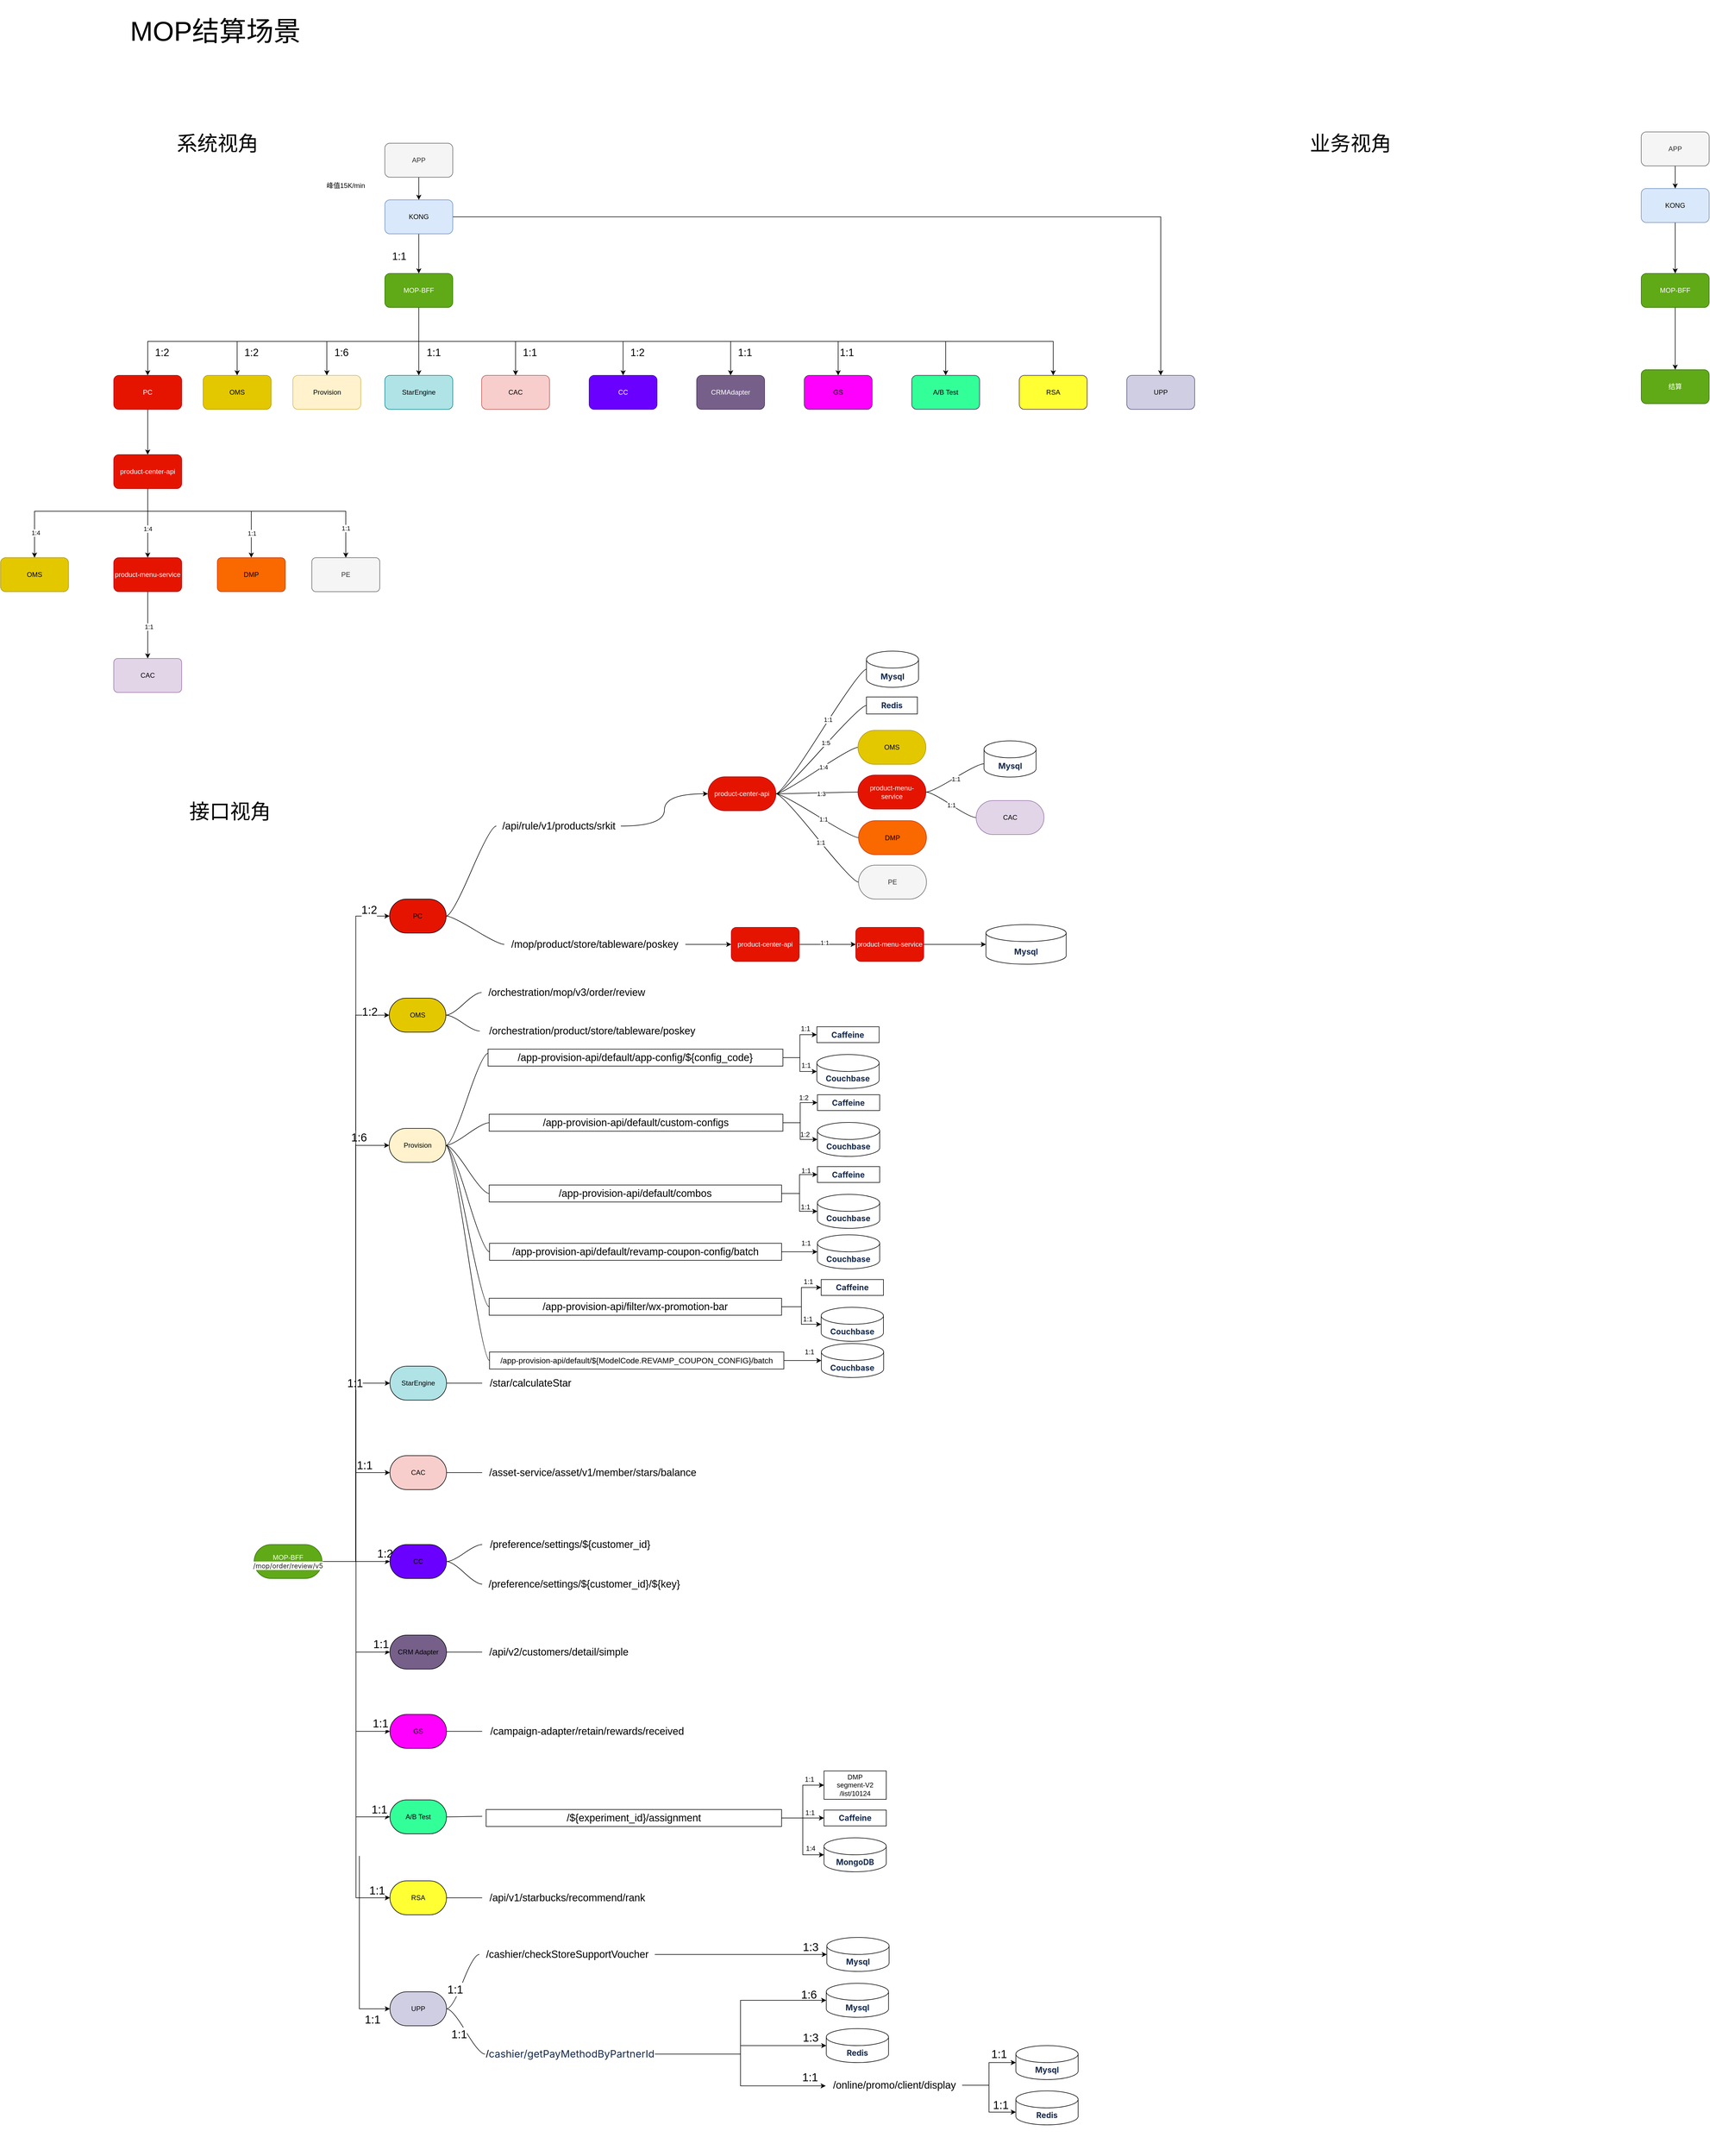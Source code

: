 <mxfile version="24.7.1" type="github">
  <diagram name="第 1 页" id="oE0Lq-0rsRPEwKzZpxgz">
    <mxGraphModel dx="3706" dy="-39" grid="1" gridSize="10" guides="1" tooltips="1" connect="1" arrows="1" fold="1" page="1" pageScale="1" pageWidth="827" pageHeight="1169" math="0" shadow="0">
      <root>
        <mxCell id="0" />
        <mxCell id="1" parent="0" />
        <mxCell id="4dAgeHiMnEhilsa8S1O4-2" value="&lt;font style=&quot;font-size: 48px;&quot;&gt;MOP结算场景&lt;/font&gt;" style="text;strokeColor=none;fillColor=none;align=left;verticalAlign=middle;spacingLeft=4;spacingRight=4;overflow=hidden;points=[[0,0.5],[1,0.5]];portConstraint=eastwest;rotatable=0;whiteSpace=wrap;html=1;" parent="1" vertex="1">
          <mxGeometry x="-767.5" y="1277" width="377.5" height="110" as="geometry" />
        </mxCell>
        <mxCell id="4dAgeHiMnEhilsa8S1O4-3" value="&lt;font style=&quot;font-size: 36px;&quot;&gt;业务视角&lt;/font&gt;" style="text;html=1;align=center;verticalAlign=middle;resizable=0;points=[];autosize=1;strokeColor=none;fillColor=none;" parent="1" vertex="1">
          <mxGeometry x="1310" y="1500" width="170" height="60" as="geometry" />
        </mxCell>
        <mxCell id="4dAgeHiMnEhilsa8S1O4-12" value="&lt;font style=&quot;font-size: 36px;&quot;&gt;系统视角&lt;/font&gt;" style="text;html=1;align=center;verticalAlign=middle;resizable=0;points=[];autosize=1;strokeColor=none;fillColor=none;" parent="1" vertex="1">
          <mxGeometry x="-692" y="1500" width="170" height="60" as="geometry" />
        </mxCell>
        <mxCell id="4dAgeHiMnEhilsa8S1O4-61" style="edgeStyle=orthogonalEdgeStyle;rounded=0;orthogonalLoop=1;jettySize=auto;html=1;exitX=0.5;exitY=1;exitDx=0;exitDy=0;entryX=0.5;entryY=0;entryDx=0;entryDy=0;" parent="1" source="4dAgeHiMnEhilsa8S1O4-13" target="4dAgeHiMnEhilsa8S1O4-46" edge="1">
          <mxGeometry relative="1" as="geometry" />
        </mxCell>
        <mxCell id="4dAgeHiMnEhilsa8S1O4-63" style="edgeStyle=orthogonalEdgeStyle;rounded=0;orthogonalLoop=1;jettySize=auto;html=1;exitX=0.5;exitY=1;exitDx=0;exitDy=0;" parent="1" source="4dAgeHiMnEhilsa8S1O4-13" target="4dAgeHiMnEhilsa8S1O4-55" edge="1">
          <mxGeometry relative="1" as="geometry" />
        </mxCell>
        <mxCell id="4dAgeHiMnEhilsa8S1O4-64" style="edgeStyle=orthogonalEdgeStyle;rounded=0;orthogonalLoop=1;jettySize=auto;html=1;exitX=0.5;exitY=1;exitDx=0;exitDy=0;" parent="1" source="4dAgeHiMnEhilsa8S1O4-13" target="4dAgeHiMnEhilsa8S1O4-54" edge="1">
          <mxGeometry relative="1" as="geometry" />
        </mxCell>
        <mxCell id="4dAgeHiMnEhilsa8S1O4-65" style="edgeStyle=orthogonalEdgeStyle;rounded=0;orthogonalLoop=1;jettySize=auto;html=1;exitX=0.5;exitY=1;exitDx=0;exitDy=0;entryX=0.5;entryY=0;entryDx=0;entryDy=0;" parent="1" source="4dAgeHiMnEhilsa8S1O4-13" target="4dAgeHiMnEhilsa8S1O4-56" edge="1">
          <mxGeometry relative="1" as="geometry" />
        </mxCell>
        <mxCell id="4dAgeHiMnEhilsa8S1O4-66" style="edgeStyle=orthogonalEdgeStyle;rounded=0;orthogonalLoop=1;jettySize=auto;html=1;exitX=0.5;exitY=1;exitDx=0;exitDy=0;entryX=0.5;entryY=0;entryDx=0;entryDy=0;" parent="1" source="4dAgeHiMnEhilsa8S1O4-13" target="4dAgeHiMnEhilsa8S1O4-48" edge="1">
          <mxGeometry relative="1" as="geometry" />
        </mxCell>
        <mxCell id="4dAgeHiMnEhilsa8S1O4-67" style="edgeStyle=orthogonalEdgeStyle;rounded=0;orthogonalLoop=1;jettySize=auto;html=1;exitX=0.5;exitY=1;exitDx=0;exitDy=0;entryX=0.5;entryY=0;entryDx=0;entryDy=0;" parent="1" source="4dAgeHiMnEhilsa8S1O4-13" target="4dAgeHiMnEhilsa8S1O4-51" edge="1">
          <mxGeometry relative="1" as="geometry" />
        </mxCell>
        <mxCell id="4dAgeHiMnEhilsa8S1O4-68" style="edgeStyle=orthogonalEdgeStyle;rounded=0;orthogonalLoop=1;jettySize=auto;html=1;exitX=0.5;exitY=1;exitDx=0;exitDy=0;entryX=0.5;entryY=0;entryDx=0;entryDy=0;" parent="1" source="4dAgeHiMnEhilsa8S1O4-13" target="4dAgeHiMnEhilsa8S1O4-53" edge="1">
          <mxGeometry relative="1" as="geometry" />
        </mxCell>
        <mxCell id="aZVJwk_nMkxhaGKlptH1-82" style="edgeStyle=orthogonalEdgeStyle;rounded=0;orthogonalLoop=1;jettySize=auto;html=1;exitX=0.5;exitY=1;exitDx=0;exitDy=0;" parent="1" source="4dAgeHiMnEhilsa8S1O4-13" target="aZVJwk_nMkxhaGKlptH1-77" edge="1">
          <mxGeometry relative="1" as="geometry" />
        </mxCell>
        <mxCell id="aZVJwk_nMkxhaGKlptH1-83" style="edgeStyle=orthogonalEdgeStyle;rounded=0;orthogonalLoop=1;jettySize=auto;html=1;entryX=0.5;entryY=0;entryDx=0;entryDy=0;exitX=0.5;exitY=1;exitDx=0;exitDy=0;" parent="1" source="4dAgeHiMnEhilsa8S1O4-13" target="aZVJwk_nMkxhaGKlptH1-78" edge="1">
          <mxGeometry relative="1" as="geometry" />
        </mxCell>
        <mxCell id="aZVJwk_nMkxhaGKlptH1-84" style="edgeStyle=orthogonalEdgeStyle;rounded=0;orthogonalLoop=1;jettySize=auto;html=1;entryX=0.5;entryY=0;entryDx=0;entryDy=0;exitX=0.5;exitY=1;exitDx=0;exitDy=0;" parent="1" source="4dAgeHiMnEhilsa8S1O4-13" target="aZVJwk_nMkxhaGKlptH1-79" edge="1">
          <mxGeometry relative="1" as="geometry" />
        </mxCell>
        <mxCell id="4dAgeHiMnEhilsa8S1O4-13" value="MOP&lt;span style=&quot;background-color: initial;&quot;&gt;-BFF&lt;/span&gt;" style="rounded=1;whiteSpace=wrap;html=1;fillColor=#60a917;strokeColor=#2D7600;fontColor=#ffffff;" parent="1" vertex="1">
          <mxGeometry x="-311" y="1760" width="120" height="60" as="geometry" />
        </mxCell>
        <mxCell id="4dAgeHiMnEhilsa8S1O4-47" style="edgeStyle=orthogonalEdgeStyle;rounded=0;orthogonalLoop=1;jettySize=auto;html=1;exitX=0.5;exitY=1;exitDx=0;exitDy=0;" parent="1" source="4dAgeHiMnEhilsa8S1O4-16" target="4dAgeHiMnEhilsa8S1O4-13" edge="1">
          <mxGeometry relative="1" as="geometry" />
        </mxCell>
        <mxCell id="aZVJwk_nMkxhaGKlptH1-69" style="edgeStyle=orthogonalEdgeStyle;rounded=0;orthogonalLoop=1;jettySize=auto;html=1;entryX=0.5;entryY=0;entryDx=0;entryDy=0;" parent="1" source="4dAgeHiMnEhilsa8S1O4-16" target="4dAgeHiMnEhilsa8S1O4-60" edge="1">
          <mxGeometry relative="1" as="geometry" />
        </mxCell>
        <mxCell id="4dAgeHiMnEhilsa8S1O4-16" value="KONG" style="rounded=1;whiteSpace=wrap;html=1;fillColor=#dae8fc;strokeColor=#6c8ebf;" parent="1" vertex="1">
          <mxGeometry x="-311" y="1630" width="120" height="60" as="geometry" />
        </mxCell>
        <mxCell id="4dAgeHiMnEhilsa8S1O4-17" value="" style="edgeStyle=orthogonalEdgeStyle;rounded=0;orthogonalLoop=1;jettySize=auto;html=1;" parent="1" source="4dAgeHiMnEhilsa8S1O4-18" target="4dAgeHiMnEhilsa8S1O4-16" edge="1">
          <mxGeometry relative="1" as="geometry" />
        </mxCell>
        <mxCell id="4dAgeHiMnEhilsa8S1O4-18" value="APP" style="rounded=1;whiteSpace=wrap;html=1;fillColor=#f5f5f5;strokeColor=#666666;fontColor=#333333;" parent="1" vertex="1">
          <mxGeometry x="-311" y="1530" width="120" height="60" as="geometry" />
        </mxCell>
        <mxCell id="4dAgeHiMnEhilsa8S1O4-19" value="峰值15K/min" style="text;strokeColor=none;fillColor=none;align=left;verticalAlign=middle;spacingLeft=4;spacingRight=4;overflow=hidden;points=[[0,0.5],[1,0.5]];portConstraint=eastwest;rotatable=0;whiteSpace=wrap;html=1;" parent="1" vertex="1">
          <mxGeometry x="-420" y="1590" width="80" height="30" as="geometry" />
        </mxCell>
        <mxCell id="4dAgeHiMnEhilsa8S1O4-22" value="&lt;font style=&quot;font-size: 18px;&quot;&gt;1:1&lt;/font&gt;" style="text;html=1;align=center;verticalAlign=middle;resizable=0;points=[];autosize=1;strokeColor=none;fillColor=none;" parent="1" vertex="1">
          <mxGeometry x="-311" y="1710" width="50" height="40" as="geometry" />
        </mxCell>
        <mxCell id="4dAgeHiMnEhilsa8S1O4-46" value="StarEngine" style="rounded=1;whiteSpace=wrap;html=1;fillColor=#b0e3e6;strokeColor=#0e8088;" parent="1" vertex="1">
          <mxGeometry x="-311" y="1940" width="120" height="60" as="geometry" />
        </mxCell>
        <mxCell id="4dAgeHiMnEhilsa8S1O4-48" value="CAC" style="rounded=1;whiteSpace=wrap;html=1;fillColor=#f8cecc;strokeColor=#b85450;" parent="1" vertex="1">
          <mxGeometry x="-140" y="1940" width="120" height="60" as="geometry" />
        </mxCell>
        <mxCell id="4dAgeHiMnEhilsa8S1O4-51" value="CC" style="rounded=1;whiteSpace=wrap;html=1;fillColor=#6a00ff;strokeColor=#3700CC;fontColor=#ffffff;" parent="1" vertex="1">
          <mxGeometry x="50" y="1940" width="120" height="60" as="geometry" />
        </mxCell>
        <mxCell id="4dAgeHiMnEhilsa8S1O4-53" value="CRMAdapter" style="rounded=1;whiteSpace=wrap;html=1;fillColor=#76608a;strokeColor=#432D57;fontColor=#ffffff;" parent="1" vertex="1">
          <mxGeometry x="240" y="1940" width="120" height="60" as="geometry" />
        </mxCell>
        <mxCell id="4dAgeHiMnEhilsa8S1O4-54" value="Provision" style="rounded=1;whiteSpace=wrap;html=1;fillColor=#fff2cc;strokeColor=#d6b656;" parent="1" vertex="1">
          <mxGeometry x="-473.5" y="1940" width="120" height="60" as="geometry" />
        </mxCell>
        <mxCell id="4dAgeHiMnEhilsa8S1O4-55" value="OMS" style="rounded=1;whiteSpace=wrap;html=1;fillColor=#e3c800;strokeColor=#B09500;fontColor=#000000;" parent="1" vertex="1">
          <mxGeometry x="-632" y="1940" width="120" height="60" as="geometry" />
        </mxCell>
        <mxCell id="Jv_jOfGqEzoJtuPmWuow-44" style="edgeStyle=orthogonalEdgeStyle;rounded=0;orthogonalLoop=1;jettySize=auto;html=1;entryX=0.5;entryY=0;entryDx=0;entryDy=0;" edge="1" parent="1" source="4dAgeHiMnEhilsa8S1O4-56" target="Jv_jOfGqEzoJtuPmWuow-38">
          <mxGeometry relative="1" as="geometry" />
        </mxCell>
        <mxCell id="4dAgeHiMnEhilsa8S1O4-56" value="PC" style="rounded=1;whiteSpace=wrap;html=1;fillColor=#e51400;strokeColor=#B20000;fontColor=#ffffff;" parent="1" vertex="1">
          <mxGeometry x="-790" y="1940" width="120" height="60" as="geometry" />
        </mxCell>
        <mxCell id="4dAgeHiMnEhilsa8S1O4-60" value="UPP" style="rounded=1;whiteSpace=wrap;html=1;fillColor=#d0cee2;strokeColor=#56517e;" parent="1" vertex="1">
          <mxGeometry x="1000" y="1940" width="120" height="60" as="geometry" />
        </mxCell>
        <mxCell id="4dAgeHiMnEhilsa8S1O4-70" value="&lt;font style=&quot;font-size: 18px;&quot;&gt;1:2&lt;/font&gt;" style="text;html=1;align=center;verticalAlign=middle;resizable=0;points=[];autosize=1;strokeColor=none;fillColor=none;" parent="1" vertex="1">
          <mxGeometry x="-730" y="1880" width="50" height="40" as="geometry" />
        </mxCell>
        <mxCell id="4dAgeHiMnEhilsa8S1O4-71" value="&lt;font style=&quot;font-size: 18px;&quot;&gt;1:2&lt;/font&gt;" style="text;html=1;align=center;verticalAlign=middle;resizable=0;points=[];autosize=1;strokeColor=none;fillColor=none;" parent="1" vertex="1">
          <mxGeometry x="-572" y="1880" width="50" height="40" as="geometry" />
        </mxCell>
        <mxCell id="4dAgeHiMnEhilsa8S1O4-72" value="&lt;font style=&quot;font-size: 18px;&quot;&gt;1:6&lt;/font&gt;" style="text;html=1;align=center;verticalAlign=middle;resizable=0;points=[];autosize=1;strokeColor=none;fillColor=none;" parent="1" vertex="1">
          <mxGeometry x="-413" y="1880" width="50" height="40" as="geometry" />
        </mxCell>
        <mxCell id="4dAgeHiMnEhilsa8S1O4-73" value="&lt;font style=&quot;font-size: 18px;&quot;&gt;1:1&lt;/font&gt;" style="text;html=1;align=center;verticalAlign=middle;resizable=0;points=[];autosize=1;strokeColor=none;fillColor=none;" parent="1" vertex="1">
          <mxGeometry x="-250" y="1880" width="50" height="40" as="geometry" />
        </mxCell>
        <mxCell id="4dAgeHiMnEhilsa8S1O4-74" value="&lt;font style=&quot;font-size: 18px;&quot;&gt;1:1&lt;/font&gt;" style="text;html=1;align=center;verticalAlign=middle;resizable=0;points=[];autosize=1;strokeColor=none;fillColor=none;" parent="1" vertex="1">
          <mxGeometry x="-80" y="1880" width="50" height="40" as="geometry" />
        </mxCell>
        <mxCell id="4dAgeHiMnEhilsa8S1O4-75" value="&lt;font style=&quot;font-size: 18px;&quot;&gt;1:2&lt;/font&gt;" style="text;html=1;align=center;verticalAlign=middle;resizable=0;points=[];autosize=1;strokeColor=none;fillColor=none;" parent="1" vertex="1">
          <mxGeometry x="110" y="1880" width="50" height="40" as="geometry" />
        </mxCell>
        <mxCell id="4dAgeHiMnEhilsa8S1O4-76" value="&lt;font style=&quot;font-size: 18px;&quot;&gt;1:1&lt;/font&gt;" style="text;html=1;align=center;verticalAlign=middle;resizable=0;points=[];autosize=1;strokeColor=none;fillColor=none;" parent="1" vertex="1">
          <mxGeometry x="300" y="1880" width="50" height="40" as="geometry" />
        </mxCell>
        <mxCell id="4dAgeHiMnEhilsa8S1O4-77" value="&lt;font style=&quot;font-size: 18px;&quot;&gt;1:1&lt;/font&gt;" style="text;html=1;align=center;verticalAlign=middle;resizable=0;points=[];autosize=1;strokeColor=none;fillColor=none;" parent="1" vertex="1">
          <mxGeometry x="480" y="1880" width="50" height="40" as="geometry" />
        </mxCell>
        <mxCell id="y1DaqJBjW_A20msB0_ma-10" style="edgeStyle=orthogonalEdgeStyle;rounded=0;orthogonalLoop=1;jettySize=auto;html=1;exitX=0.5;exitY=1;exitDx=0;exitDy=0;entryX=0.5;entryY=0;entryDx=0;entryDy=0;" parent="1" source="y1DaqJBjW_A20msB0_ma-1" target="y1DaqJBjW_A20msB0_ma-8" edge="1">
          <mxGeometry relative="1" as="geometry" />
        </mxCell>
        <mxCell id="y1DaqJBjW_A20msB0_ma-1" value="MOP&lt;span style=&quot;background-color: initial;&quot;&gt;-BFF&lt;/span&gt;" style="rounded=1;whiteSpace=wrap;html=1;fillColor=#60a917;strokeColor=#2D7600;fontColor=#ffffff;" parent="1" vertex="1">
          <mxGeometry x="1909" y="1760" width="120" height="60" as="geometry" />
        </mxCell>
        <mxCell id="y1DaqJBjW_A20msB0_ma-2" style="edgeStyle=orthogonalEdgeStyle;rounded=0;orthogonalLoop=1;jettySize=auto;html=1;exitX=0.5;exitY=1;exitDx=0;exitDy=0;" parent="1" source="y1DaqJBjW_A20msB0_ma-3" target="y1DaqJBjW_A20msB0_ma-1" edge="1">
          <mxGeometry relative="1" as="geometry" />
        </mxCell>
        <mxCell id="y1DaqJBjW_A20msB0_ma-3" value="KONG" style="rounded=1;whiteSpace=wrap;html=1;fillColor=#dae8fc;strokeColor=#6c8ebf;" parent="1" vertex="1">
          <mxGeometry x="1909" y="1610" width="120" height="60" as="geometry" />
        </mxCell>
        <mxCell id="y1DaqJBjW_A20msB0_ma-4" value="" style="edgeStyle=orthogonalEdgeStyle;rounded=0;orthogonalLoop=1;jettySize=auto;html=1;" parent="1" source="y1DaqJBjW_A20msB0_ma-5" target="y1DaqJBjW_A20msB0_ma-3" edge="1">
          <mxGeometry relative="1" as="geometry" />
        </mxCell>
        <mxCell id="y1DaqJBjW_A20msB0_ma-5" value="APP" style="rounded=1;whiteSpace=wrap;html=1;fillColor=#f5f5f5;strokeColor=#666666;fontColor=#333333;" parent="1" vertex="1">
          <mxGeometry x="1909" y="1510" width="120" height="60" as="geometry" />
        </mxCell>
        <mxCell id="y1DaqJBjW_A20msB0_ma-8" value="结算" style="rounded=1;whiteSpace=wrap;html=1;fillColor=#60a917;strokeColor=#2D7600;fontColor=#ffffff;" parent="1" vertex="1">
          <mxGeometry x="1909" y="1930" width="120" height="60" as="geometry" />
        </mxCell>
        <mxCell id="y1DaqJBjW_A20msB0_ma-12" value="&lt;font style=&quot;font-size: 36px;&quot;&gt;接口视角&lt;/font&gt;" style="text;html=1;align=center;verticalAlign=middle;resizable=0;points=[];autosize=1;strokeColor=none;fillColor=none;" parent="1" vertex="1">
          <mxGeometry x="-670" y="2680" width="170" height="60" as="geometry" />
        </mxCell>
        <mxCell id="y1DaqJBjW_A20msB0_ma-13" style="edgeStyle=orthogonalEdgeStyle;rounded=0;orthogonalLoop=1;jettySize=auto;html=1;exitX=1;exitY=0.5;exitDx=0;exitDy=0;entryX=0;entryY=0.5;entryDx=0;entryDy=0;" parent="1" source="zOoS4C8m49oKL8yH7Izg-13" target="aZVJwk_nMkxhaGKlptH1-16" edge="1">
          <mxGeometry relative="1" as="geometry">
            <mxPoint x="-226" y="3885" as="targetPoint" />
            <mxPoint x="-399" y="3795" as="sourcePoint" />
          </mxGeometry>
        </mxCell>
        <mxCell id="zOoS4C8m49oKL8yH7Izg-6" value="1:1" style="edgeLabel;html=1;align=center;verticalAlign=middle;resizable=0;points=[];fontFamily=Helvetica;fontSize=20;fontColor=default;labelBackgroundColor=default;fillColor=none;gradientColor=none;" parent="y1DaqJBjW_A20msB0_ma-13" vertex="1" connectable="0">
          <mxGeometry x="0.67" y="2" relative="1" as="geometry">
            <mxPoint y="-13" as="offset" />
          </mxGeometry>
        </mxCell>
        <mxCell id="y1DaqJBjW_A20msB0_ma-14" style="edgeStyle=orthogonalEdgeStyle;rounded=0;orthogonalLoop=1;jettySize=auto;html=1;exitX=1;exitY=0.5;exitDx=0;exitDy=0;entryX=0;entryY=0.5;entryDx=0;entryDy=0;" parent="1" source="zOoS4C8m49oKL8yH7Izg-13" target="aZVJwk_nMkxhaGKlptH1-7" edge="1">
          <mxGeometry relative="1" as="geometry">
            <mxPoint x="-302" y="3485" as="targetPoint" />
            <Array as="points" />
            <mxPoint x="-399" y="3795" as="sourcePoint" />
          </mxGeometry>
        </mxCell>
        <mxCell id="zOoS4C8m49oKL8yH7Izg-4" value="1:2" style="edgeLabel;html=1;align=center;verticalAlign=middle;resizable=0;points=[];fontFamily=Helvetica;fontSize=20;fontColor=default;labelBackgroundColor=default;fillColor=none;gradientColor=none;" parent="y1DaqJBjW_A20msB0_ma-14" vertex="1" connectable="0">
          <mxGeometry x="0.873" y="9" relative="1" as="geometry">
            <mxPoint x="33" y="-17" as="offset" />
          </mxGeometry>
        </mxCell>
        <mxCell id="y1DaqJBjW_A20msB0_ma-15" style="edgeStyle=orthogonalEdgeStyle;rounded=0;orthogonalLoop=1;jettySize=auto;html=1;exitX=1;exitY=0.5;exitDx=0;exitDy=0;entryX=0;entryY=0.5;entryDx=0;entryDy=0;" parent="1" source="zOoS4C8m49oKL8yH7Izg-13" target="aZVJwk_nMkxhaGKlptH1-15" edge="1">
          <mxGeometry relative="1" as="geometry">
            <mxPoint x="-399" y="3795" as="sourcePoint" />
          </mxGeometry>
        </mxCell>
        <mxCell id="zOoS4C8m49oKL8yH7Izg-5" value="1:6" style="edgeLabel;html=1;align=center;verticalAlign=middle;resizable=0;points=[];fontFamily=Helvetica;fontSize=20;fontColor=default;labelBackgroundColor=default;fillColor=none;gradientColor=none;" parent="y1DaqJBjW_A20msB0_ma-15" vertex="1" connectable="0">
          <mxGeometry x="0.852" y="-5" relative="1" as="geometry">
            <mxPoint y="-19" as="offset" />
          </mxGeometry>
        </mxCell>
        <mxCell id="y1DaqJBjW_A20msB0_ma-16" style="edgeStyle=orthogonalEdgeStyle;rounded=0;orthogonalLoop=1;jettySize=auto;html=1;exitX=1;exitY=0.5;exitDx=0;exitDy=0;entryX=0;entryY=0.5;entryDx=0;entryDy=0;" parent="1" source="zOoS4C8m49oKL8yH7Izg-13" target="aZVJwk_nMkxhaGKlptH1-10" edge="1">
          <mxGeometry relative="1" as="geometry">
            <mxPoint x="-302" y="3345" as="targetPoint" />
            <mxPoint x="-399" y="3795" as="sourcePoint" />
          </mxGeometry>
        </mxCell>
        <mxCell id="zOoS4C8m49oKL8yH7Izg-3" value="&lt;font style=&quot;font-size: 20px;&quot;&gt;1:2&lt;/font&gt;" style="edgeLabel;html=1;align=center;verticalAlign=middle;resizable=0;points=[];" parent="y1DaqJBjW_A20msB0_ma-16" vertex="1" connectable="0">
          <mxGeometry x="0.89" y="-11" relative="1" as="geometry">
            <mxPoint x="12" y="-22" as="offset" />
          </mxGeometry>
        </mxCell>
        <mxCell id="y1DaqJBjW_A20msB0_ma-17" style="edgeStyle=orthogonalEdgeStyle;rounded=0;orthogonalLoop=1;jettySize=auto;html=1;exitX=1;exitY=0.5;exitDx=0;exitDy=0;entryX=0;entryY=0.5;entryDx=0;entryDy=0;" parent="1" source="zOoS4C8m49oKL8yH7Izg-13" target="aZVJwk_nMkxhaGKlptH1-17" edge="1">
          <mxGeometry relative="1" as="geometry">
            <mxPoint x="-399" y="3795" as="sourcePoint" />
          </mxGeometry>
        </mxCell>
        <mxCell id="zOoS4C8m49oKL8yH7Izg-7" value="&lt;font style=&quot;font-size: 20px;&quot;&gt;1:1&lt;/font&gt;" style="edgeLabel;html=1;align=center;verticalAlign=middle;resizable=0;points=[];fontFamily=Helvetica;fontSize=11;fontColor=default;labelBackgroundColor=default;fillColor=none;gradientColor=none;" parent="y1DaqJBjW_A20msB0_ma-17" vertex="1" connectable="0">
          <mxGeometry x="0.684" y="-2" relative="1" as="geometry">
            <mxPoint x="-1" y="-16" as="offset" />
          </mxGeometry>
        </mxCell>
        <mxCell id="y1DaqJBjW_A20msB0_ma-18" style="edgeStyle=orthogonalEdgeStyle;rounded=0;orthogonalLoop=1;jettySize=auto;html=1;exitX=1;exitY=0.5;exitDx=0;exitDy=0;entryX=0;entryY=0.5;entryDx=0;entryDy=0;" parent="1" source="zOoS4C8m49oKL8yH7Izg-13" target="aZVJwk_nMkxhaGKlptH1-18" edge="1">
          <mxGeometry relative="1" as="geometry">
            <mxPoint x="-399" y="3795" as="sourcePoint" />
          </mxGeometry>
        </mxCell>
        <mxCell id="zOoS4C8m49oKL8yH7Izg-8" value="&lt;font style=&quot;font-size: 20px;&quot;&gt;1:2&lt;/font&gt;" style="edgeLabel;html=1;align=center;verticalAlign=middle;resizable=0;points=[];fontFamily=Helvetica;fontSize=11;fontColor=default;labelBackgroundColor=default;fillColor=none;gradientColor=none;" parent="y1DaqJBjW_A20msB0_ma-18" vertex="1" connectable="0">
          <mxGeometry x="0.824" y="9" relative="1" as="geometry">
            <mxPoint x="1" y="-6" as="offset" />
          </mxGeometry>
        </mxCell>
        <mxCell id="y1DaqJBjW_A20msB0_ma-19" style="edgeStyle=orthogonalEdgeStyle;rounded=0;orthogonalLoop=1;jettySize=auto;html=1;exitX=1;exitY=0.5;exitDx=0;exitDy=0;entryX=0;entryY=0.5;entryDx=0;entryDy=0;" parent="1" source="zOoS4C8m49oKL8yH7Izg-13" target="aZVJwk_nMkxhaGKlptH1-21" edge="1">
          <mxGeometry relative="1" as="geometry">
            <mxPoint x="-399" y="3795" as="sourcePoint" />
          </mxGeometry>
        </mxCell>
        <mxCell id="zOoS4C8m49oKL8yH7Izg-9" value="&lt;font style=&quot;font-size: 20px;&quot;&gt;1:1&lt;/font&gt;" style="edgeLabel;html=1;align=center;verticalAlign=middle;resizable=0;points=[];fontFamily=Helvetica;fontSize=11;fontColor=default;labelBackgroundColor=default;fillColor=none;gradientColor=none;" parent="y1DaqJBjW_A20msB0_ma-19" vertex="1" connectable="0">
          <mxGeometry x="0.881" y="1" relative="1" as="geometry">
            <mxPoint y="-14" as="offset" />
          </mxGeometry>
        </mxCell>
        <mxCell id="aZVJwk_nMkxhaGKlptH1-39" style="edgeStyle=orthogonalEdgeStyle;rounded=0;orthogonalLoop=1;jettySize=auto;html=1;entryX=0;entryY=0.5;entryDx=0;entryDy=0;exitX=1;exitY=0.5;exitDx=0;exitDy=0;" parent="1" source="zOoS4C8m49oKL8yH7Izg-13" target="aZVJwk_nMkxhaGKlptH1-36" edge="1">
          <mxGeometry relative="1" as="geometry">
            <mxPoint x="-399" y="3795" as="sourcePoint" />
          </mxGeometry>
        </mxCell>
        <mxCell id="zOoS4C8m49oKL8yH7Izg-10" value="&lt;font style=&quot;font-size: 20px;&quot;&gt;1:1&lt;/font&gt;" style="edgeLabel;html=1;align=center;verticalAlign=middle;resizable=0;points=[];fontFamily=Helvetica;fontSize=11;fontColor=default;labelBackgroundColor=default;fillColor=none;gradientColor=none;" parent="aZVJwk_nMkxhaGKlptH1-39" vertex="1" connectable="0">
          <mxGeometry x="0.919" y="11" relative="1" as="geometry">
            <mxPoint y="-4" as="offset" />
          </mxGeometry>
        </mxCell>
        <mxCell id="aZVJwk_nMkxhaGKlptH1-74" style="edgeStyle=orthogonalEdgeStyle;rounded=0;orthogonalLoop=1;jettySize=auto;html=1;entryX=0;entryY=0.5;entryDx=0;entryDy=0;exitX=1;exitY=0.5;exitDx=0;exitDy=0;" parent="1" source="zOoS4C8m49oKL8yH7Izg-13" target="aZVJwk_nMkxhaGKlptH1-52" edge="1">
          <mxGeometry relative="1" as="geometry">
            <mxPoint x="-399" y="3795" as="sourcePoint" />
          </mxGeometry>
        </mxCell>
        <mxCell id="zOoS4C8m49oKL8yH7Izg-11" value="&lt;font style=&quot;font-size: 20px;&quot;&gt;1:1&lt;/font&gt;" style="edgeLabel;html=1;align=center;verticalAlign=middle;resizable=0;points=[];fontFamily=Helvetica;fontSize=11;fontColor=default;labelBackgroundColor=default;fillColor=none;gradientColor=none;" parent="aZVJwk_nMkxhaGKlptH1-74" vertex="1" connectable="0">
          <mxGeometry x="0.917" y="6" relative="1" as="geometry">
            <mxPoint x="4" y="-8" as="offset" />
          </mxGeometry>
        </mxCell>
        <mxCell id="aZVJwk_nMkxhaGKlptH1-75" style="edgeStyle=orthogonalEdgeStyle;rounded=0;orthogonalLoop=1;jettySize=auto;html=1;entryX=0;entryY=0.5;entryDx=0;entryDy=0;exitX=1;exitY=0.5;exitDx=0;exitDy=0;" parent="1" source="zOoS4C8m49oKL8yH7Izg-13" target="aZVJwk_nMkxhaGKlptH1-53" edge="1">
          <mxGeometry relative="1" as="geometry">
            <mxPoint x="-399" y="3795" as="sourcePoint" />
          </mxGeometry>
        </mxCell>
        <mxCell id="zOoS4C8m49oKL8yH7Izg-12" value="&lt;font style=&quot;font-size: 20px;&quot;&gt;1:1&lt;/font&gt;" style="edgeLabel;html=1;align=center;verticalAlign=middle;resizable=0;points=[];fontFamily=Helvetica;fontSize=11;fontColor=default;labelBackgroundColor=default;fillColor=none;gradientColor=none;" parent="aZVJwk_nMkxhaGKlptH1-75" vertex="1" connectable="0">
          <mxGeometry x="0.934" y="-3" relative="1" as="geometry">
            <mxPoint y="-17" as="offset" />
          </mxGeometry>
        </mxCell>
        <mxCell id="Jv_jOfGqEzoJtuPmWuow-36" style="edgeStyle=orthogonalEdgeStyle;rounded=0;orthogonalLoop=1;jettySize=auto;html=1;entryX=0;entryY=0.5;entryDx=0;entryDy=0;curved=1;" edge="1" parent="1" source="y1DaqJBjW_A20msB0_ma-32" target="Jv_jOfGqEzoJtuPmWuow-23">
          <mxGeometry relative="1" as="geometry" />
        </mxCell>
        <mxCell id="y1DaqJBjW_A20msB0_ma-32" value="&lt;font style=&quot;font-size: 18px;&quot;&gt;/api/rule/v1/products/srkit&lt;/font&gt;" style="text;html=1;align=center;verticalAlign=middle;resizable=0;points=[];autosize=1;strokeColor=none;fillColor=none;" parent="1" vertex="1">
          <mxGeometry x="-114" y="2716" width="220" height="40" as="geometry" />
        </mxCell>
        <mxCell id="y1DaqJBjW_A20msB0_ma-33" value="&lt;font style=&quot;font-size: 18px;&quot;&gt;/orchestration/mop/v3/order/review&lt;/font&gt;" style="text;html=1;align=center;verticalAlign=middle;resizable=0;points=[];autosize=1;strokeColor=none;fillColor=none;" parent="1" vertex="1">
          <mxGeometry x="-140.13" y="3010" width="300" height="40" as="geometry" />
        </mxCell>
        <mxCell id="aZVJwk_nMkxhaGKlptH1-9" value="" style="edgeStyle=entityRelationEdgeStyle;rounded=0;orthogonalLoop=1;jettySize=auto;html=1;startArrow=none;endArrow=none;segment=10;curved=1;sourcePerimeterSpacing=0;targetPerimeterSpacing=0;" parent="1" source="aZVJwk_nMkxhaGKlptH1-7" target="y1DaqJBjW_A20msB0_ma-33" edge="1">
          <mxGeometry relative="1" as="geometry" />
        </mxCell>
        <mxCell id="aZVJwk_nMkxhaGKlptH1-28" value="" style="edgeStyle=entityRelationEdgeStyle;rounded=0;orthogonalLoop=1;jettySize=auto;html=1;startArrow=none;endArrow=none;segment=10;curved=1;sourcePerimeterSpacing=0;targetPerimeterSpacing=0;entryX=-0.008;entryY=0.5;entryDx=0;entryDy=0;entryPerimeter=0;" parent="1" source="aZVJwk_nMkxhaGKlptH1-7" target="aZVJwk_nMkxhaGKlptH1-29" edge="1">
          <mxGeometry relative="1" as="geometry">
            <Array as="points">
              <mxPoint x="-96.63" y="3305" />
              <mxPoint x="-116.63" y="3285" />
            </Array>
          </mxGeometry>
        </mxCell>
        <mxCell id="aZVJwk_nMkxhaGKlptH1-7" value="OMS" style="whiteSpace=wrap;html=1;rounded=1;arcSize=50;align=center;verticalAlign=middle;strokeWidth=1;autosize=0;spacing=4;treeFolding=1;treeMoving=1;newEdgeStyle={&quot;edgeStyle&quot;:&quot;entityRelationEdgeStyle&quot;,&quot;startArrow&quot;:&quot;none&quot;,&quot;endArrow&quot;:&quot;none&quot;,&quot;segment&quot;:10,&quot;curved&quot;:1,&quot;sourcePerimeterSpacing&quot;:0,&quot;targetPerimeterSpacing&quot;:0};fillColor=#e3c800;" parent="1" vertex="1">
          <mxGeometry x="-303.13" y="3040" width="100" height="60" as="geometry" />
        </mxCell>
        <mxCell id="aZVJwk_nMkxhaGKlptH1-14" value="" style="edgeStyle=entityRelationEdgeStyle;rounded=0;orthogonalLoop=1;jettySize=auto;html=1;startArrow=none;endArrow=none;segment=10;curved=1;sourcePerimeterSpacing=0;targetPerimeterSpacing=0;" parent="1" source="aZVJwk_nMkxhaGKlptH1-10" target="y1DaqJBjW_A20msB0_ma-32" edge="1">
          <mxGeometry relative="1" as="geometry" />
        </mxCell>
        <mxCell id="aZVJwk_nMkxhaGKlptH1-25" value="" style="edgeStyle=entityRelationEdgeStyle;rounded=0;orthogonalLoop=1;jettySize=auto;html=1;startArrow=none;endArrow=none;segment=10;curved=1;sourcePerimeterSpacing=0;targetPerimeterSpacing=0;entryX=0;entryY=0.5;entryDx=0;entryDy=0;" parent="1" source="aZVJwk_nMkxhaGKlptH1-10" target="aZVJwk_nMkxhaGKlptH1-26" edge="1">
          <mxGeometry relative="1" as="geometry">
            <mxPoint x="-46.63" y="2965" as="targetPoint" />
          </mxGeometry>
        </mxCell>
        <mxCell id="aZVJwk_nMkxhaGKlptH1-10" value="PC" style="whiteSpace=wrap;html=1;rounded=1;arcSize=50;align=center;verticalAlign=middle;strokeWidth=1;autosize=0;spacing=4;treeFolding=1;treeMoving=1;newEdgeStyle={&quot;edgeStyle&quot;:&quot;entityRelationEdgeStyle&quot;,&quot;startArrow&quot;:&quot;none&quot;,&quot;endArrow&quot;:&quot;none&quot;,&quot;segment&quot;:10,&quot;curved&quot;:1,&quot;sourcePerimeterSpacing&quot;:0,&quot;targetPerimeterSpacing&quot;:0};fillColor=#e51400;" parent="1" vertex="1">
          <mxGeometry x="-302.63" y="2865" width="100" height="60" as="geometry" />
        </mxCell>
        <mxCell id="aZVJwk_nMkxhaGKlptH1-58" value="" style="edgeStyle=entityRelationEdgeStyle;rounded=0;orthogonalLoop=1;jettySize=auto;html=1;startArrow=none;endArrow=none;segment=10;curved=1;sourcePerimeterSpacing=0;targetPerimeterSpacing=0;entryX=0;entryY=0.5;entryDx=0;entryDy=0;" parent="1" source="aZVJwk_nMkxhaGKlptH1-15" target="-AG1-4Ak4wr8HE6v8jgh-5" edge="1">
          <mxGeometry relative="1" as="geometry">
            <mxPoint x="-140.25" y="3360" as="targetPoint" />
          </mxGeometry>
        </mxCell>
        <mxCell id="aZVJwk_nMkxhaGKlptH1-60" style="edgeStyle=entityRelationEdgeStyle;rounded=0;orthogonalLoop=1;jettySize=auto;html=1;startArrow=none;endArrow=none;segment=10;curved=1;sourcePerimeterSpacing=0;targetPerimeterSpacing=0;entryX=0;entryY=0.25;entryDx=0;entryDy=0;" parent="1" source="aZVJwk_nMkxhaGKlptH1-15" target="-AG1-4Ak4wr8HE6v8jgh-1" edge="1">
          <mxGeometry relative="1" as="geometry">
            <Array as="points">
              <mxPoint x="-130.25" y="3270" />
            </Array>
            <mxPoint x="-140.25" y="3240" as="targetPoint" />
          </mxGeometry>
        </mxCell>
        <mxCell id="aZVJwk_nMkxhaGKlptH1-61" style="edgeStyle=entityRelationEdgeStyle;rounded=0;orthogonalLoop=1;jettySize=auto;html=1;startArrow=none;endArrow=none;segment=10;curved=1;sourcePerimeterSpacing=0;targetPerimeterSpacing=0;entryX=0;entryY=0.5;entryDx=0;entryDy=0;" parent="1" source="aZVJwk_nMkxhaGKlptH1-15" target="-AG1-4Ak4wr8HE6v8jgh-2" edge="1">
          <mxGeometry relative="1" as="geometry">
            <mxPoint x="-140.25" y="3270" as="targetPoint" />
          </mxGeometry>
        </mxCell>
        <mxCell id="eDPh15qIm-yFBLzmt0Jg-34" style="edgeStyle=entityRelationEdgeStyle;rounded=0;orthogonalLoop=1;jettySize=auto;html=1;startArrow=none;endArrow=none;segment=10;curved=1;sourcePerimeterSpacing=0;targetPerimeterSpacing=0;entryX=0;entryY=0.5;entryDx=0;entryDy=0;" parent="1" source="aZVJwk_nMkxhaGKlptH1-15" target="-AG1-4Ak4wr8HE6v8jgh-6" edge="1">
          <mxGeometry relative="1" as="geometry" />
        </mxCell>
        <mxCell id="aZVJwk_nMkxhaGKlptH1-15" value="&lt;div&gt;Provision&lt;br&gt;&lt;/div&gt;" style="whiteSpace=wrap;html=1;rounded=1;arcSize=50;align=center;verticalAlign=middle;strokeWidth=1;autosize=0;spacing=4;treeFolding=1;treeMoving=1;newEdgeStyle={&quot;edgeStyle&quot;:&quot;entityRelationEdgeStyle&quot;,&quot;startArrow&quot;:&quot;none&quot;,&quot;endArrow&quot;:&quot;none&quot;,&quot;segment&quot;:10,&quot;curved&quot;:1,&quot;sourcePerimeterSpacing&quot;:0,&quot;targetPerimeterSpacing&quot;:0};fillColor=#fff2cc;" parent="1" vertex="1">
          <mxGeometry x="-303.25" y="3270" width="100" height="60" as="geometry" />
        </mxCell>
        <mxCell id="aZVJwk_nMkxhaGKlptH1-65" value="" style="edgeStyle=entityRelationEdgeStyle;rounded=0;orthogonalLoop=1;jettySize=auto;html=1;startArrow=none;endArrow=none;segment=10;curved=1;sourcePerimeterSpacing=0;targetPerimeterSpacing=0;" parent="1" source="aZVJwk_nMkxhaGKlptH1-16" target="aZVJwk_nMkxhaGKlptH1-42" edge="1">
          <mxGeometry relative="1" as="geometry" />
        </mxCell>
        <mxCell id="aZVJwk_nMkxhaGKlptH1-16" value="&lt;div&gt;StarEngine&lt;br&gt;&lt;/div&gt;" style="whiteSpace=wrap;html=1;rounded=1;arcSize=50;align=center;verticalAlign=middle;strokeWidth=1;autosize=0;spacing=4;treeFolding=1;treeMoving=1;newEdgeStyle={&quot;edgeStyle&quot;:&quot;entityRelationEdgeStyle&quot;,&quot;startArrow&quot;:&quot;none&quot;,&quot;endArrow&quot;:&quot;none&quot;,&quot;segment&quot;:10,&quot;curved&quot;:1,&quot;sourcePerimeterSpacing&quot;:0,&quot;targetPerimeterSpacing&quot;:0};fillColor=#b0e3e6;" parent="1" vertex="1">
          <mxGeometry x="-302" y="3690" width="100" height="60" as="geometry" />
        </mxCell>
        <mxCell id="aZVJwk_nMkxhaGKlptH1-66" value="" style="edgeStyle=entityRelationEdgeStyle;rounded=0;orthogonalLoop=1;jettySize=auto;html=1;startArrow=none;endArrow=none;segment=10;curved=1;sourcePerimeterSpacing=0;targetPerimeterSpacing=0;" parent="1" source="aZVJwk_nMkxhaGKlptH1-17" target="aZVJwk_nMkxhaGKlptH1-41" edge="1">
          <mxGeometry relative="1" as="geometry" />
        </mxCell>
        <mxCell id="aZVJwk_nMkxhaGKlptH1-17" value="&lt;div&gt;CAC&lt;br&gt;&lt;/div&gt;" style="whiteSpace=wrap;html=1;rounded=1;arcSize=50;align=center;verticalAlign=middle;strokeWidth=1;autosize=0;spacing=4;treeFolding=1;treeMoving=1;newEdgeStyle={&quot;edgeStyle&quot;:&quot;entityRelationEdgeStyle&quot;,&quot;startArrow&quot;:&quot;none&quot;,&quot;endArrow&quot;:&quot;none&quot;,&quot;segment&quot;:10,&quot;curved&quot;:1,&quot;sourcePerimeterSpacing&quot;:0,&quot;targetPerimeterSpacing&quot;:0};fillColor=#f8cecc;" parent="1" vertex="1">
          <mxGeometry x="-302" y="3848" width="100" height="60" as="geometry" />
        </mxCell>
        <mxCell id="aZVJwk_nMkxhaGKlptH1-35" value="" style="edgeStyle=entityRelationEdgeStyle;rounded=0;orthogonalLoop=1;jettySize=auto;html=1;startArrow=none;endArrow=none;segment=10;curved=1;sourcePerimeterSpacing=0;targetPerimeterSpacing=0;" parent="1" source="aZVJwk_nMkxhaGKlptH1-18" target="aZVJwk_nMkxhaGKlptH1-34" edge="1">
          <mxGeometry relative="1" as="geometry" />
        </mxCell>
        <mxCell id="aZVJwk_nMkxhaGKlptH1-67" style="edgeStyle=entityRelationEdgeStyle;rounded=0;orthogonalLoop=1;jettySize=auto;html=1;startArrow=none;endArrow=none;segment=10;curved=1;sourcePerimeterSpacing=0;targetPerimeterSpacing=0;" parent="1" source="aZVJwk_nMkxhaGKlptH1-18" target="aZVJwk_nMkxhaGKlptH1-45" edge="1">
          <mxGeometry relative="1" as="geometry" />
        </mxCell>
        <mxCell id="aZVJwk_nMkxhaGKlptH1-18" value="&lt;div&gt;CC&lt;/div&gt;" style="whiteSpace=wrap;html=1;rounded=1;arcSize=50;align=center;verticalAlign=middle;strokeWidth=1;autosize=0;spacing=4;treeFolding=1;treeMoving=1;newEdgeStyle={&quot;edgeStyle&quot;:&quot;entityRelationEdgeStyle&quot;,&quot;startArrow&quot;:&quot;none&quot;,&quot;endArrow&quot;:&quot;none&quot;,&quot;segment&quot;:10,&quot;curved&quot;:1,&quot;sourcePerimeterSpacing&quot;:0,&quot;targetPerimeterSpacing&quot;:0};fillColor=#6a00ff;" parent="1" vertex="1">
          <mxGeometry x="-302" y="4005" width="100" height="60" as="geometry" />
        </mxCell>
        <mxCell id="eDPh15qIm-yFBLzmt0Jg-6" style="edgeStyle=entityRelationEdgeStyle;rounded=0;orthogonalLoop=1;jettySize=auto;html=1;startArrow=none;endArrow=none;segment=10;curved=1;sourcePerimeterSpacing=0;targetPerimeterSpacing=0;exitX=1;exitY=0.5;exitDx=0;exitDy=0;" parent="1" source="aZVJwk_nMkxhaGKlptH1-19" target="vJ7eMmziaktAMfShHW13-9" edge="1">
          <mxGeometry relative="1" as="geometry" />
        </mxCell>
        <mxCell id="eDPh15qIm-yFBLzmt0Jg-8" style="edgeStyle=entityRelationEdgeStyle;rounded=0;orthogonalLoop=1;jettySize=auto;html=1;startArrow=none;endArrow=none;segment=10;curved=1;sourcePerimeterSpacing=0;targetPerimeterSpacing=0;exitX=1;exitY=0.5;exitDx=0;exitDy=0;" parent="1" source="aZVJwk_nMkxhaGKlptH1-19" target="vJ7eMmziaktAMfShHW13-8" edge="1">
          <mxGeometry relative="1" as="geometry" />
        </mxCell>
        <mxCell id="aZVJwk_nMkxhaGKlptH1-19" value="UPP" style="whiteSpace=wrap;html=1;rounded=1;arcSize=50;align=center;verticalAlign=middle;strokeWidth=1;autosize=1;spacing=4;treeFolding=1;treeMoving=1;newEdgeStyle={&quot;edgeStyle&quot;:&quot;entityRelationEdgeStyle&quot;,&quot;startArrow&quot;:&quot;none&quot;,&quot;endArrow&quot;:&quot;none&quot;,&quot;segment&quot;:10,&quot;curved&quot;:1,&quot;sourcePerimeterSpacing&quot;:0,&quot;targetPerimeterSpacing&quot;:0};fillColor=#d0cee2;" parent="1" vertex="1">
          <mxGeometry x="-302" y="4795" width="100" height="60" as="geometry" />
        </mxCell>
        <mxCell id="aZVJwk_nMkxhaGKlptH1-68" value="" style="edgeStyle=entityRelationEdgeStyle;rounded=0;orthogonalLoop=1;jettySize=auto;html=1;startArrow=none;endArrow=none;segment=10;curved=1;sourcePerimeterSpacing=0;targetPerimeterSpacing=0;" parent="1" source="aZVJwk_nMkxhaGKlptH1-21" target="aZVJwk_nMkxhaGKlptH1-44" edge="1">
          <mxGeometry relative="1" as="geometry" />
        </mxCell>
        <mxCell id="aZVJwk_nMkxhaGKlptH1-21" value="&lt;div&gt;CRM Adapter&lt;/div&gt;" style="whiteSpace=wrap;html=1;rounded=1;arcSize=50;align=center;verticalAlign=middle;strokeWidth=1;autosize=0;spacing=4;treeFolding=1;treeMoving=1;newEdgeStyle={&quot;edgeStyle&quot;:&quot;entityRelationEdgeStyle&quot;,&quot;startArrow&quot;:&quot;none&quot;,&quot;endArrow&quot;:&quot;none&quot;,&quot;segment&quot;:10,&quot;curved&quot;:1,&quot;sourcePerimeterSpacing&quot;:0,&quot;targetPerimeterSpacing&quot;:0};fillColor=#76608a;" parent="1" vertex="1">
          <mxGeometry x="-302" y="4165" width="100" height="60" as="geometry" />
        </mxCell>
        <mxCell id="Jv_jOfGqEzoJtuPmWuow-9" style="edgeStyle=orthogonalEdgeStyle;rounded=0;orthogonalLoop=1;jettySize=auto;html=1;entryX=0;entryY=0.5;entryDx=0;entryDy=0;" edge="1" parent="1" source="aZVJwk_nMkxhaGKlptH1-26" target="Jv_jOfGqEzoJtuPmWuow-4">
          <mxGeometry relative="1" as="geometry" />
        </mxCell>
        <mxCell id="aZVJwk_nMkxhaGKlptH1-26" value="&lt;font style=&quot;font-size: 18px;&quot;&gt;/mop/product/store/tableware/poskey&lt;/font&gt;" style="text;html=1;align=center;verticalAlign=middle;whiteSpace=wrap;rounded=0;autosize=1;" parent="1" vertex="1">
          <mxGeometry x="-100" y="2925" width="320" height="40" as="geometry" />
        </mxCell>
        <mxCell id="aZVJwk_nMkxhaGKlptH1-29" value="&lt;font style=&quot;font-size: 18px;&quot;&gt;/orchestration/product/store/tableware/poskey&lt;/font&gt;" style="text;html=1;align=center;verticalAlign=middle;resizable=0;points=[];autosize=1;strokeColor=none;fillColor=none;" parent="1" vertex="1">
          <mxGeometry x="-140.13" y="3078" width="390" height="40" as="geometry" />
        </mxCell>
        <mxCell id="aZVJwk_nMkxhaGKlptH1-33" value="&lt;font style=&quot;font-size: 18px;&quot;&gt;/campaign-adapter/retain/rewards/received&lt;/font&gt;" style="text;html=1;align=center;verticalAlign=middle;resizable=0;points=[];autosize=1;strokeColor=none;fillColor=none;" parent="1" vertex="1">
          <mxGeometry x="-139" y="4315" width="370" height="40" as="geometry" />
        </mxCell>
        <mxCell id="aZVJwk_nMkxhaGKlptH1-34" value="&lt;font style=&quot;font-size: 18px;&quot;&gt;/preference/settings/${customer_id}&lt;/font&gt;" style="text;html=1;align=center;verticalAlign=middle;resizable=0;points=[];autosize=1;strokeColor=none;fillColor=none;" parent="1" vertex="1">
          <mxGeometry x="-139" y="3985" width="310" height="40" as="geometry" />
        </mxCell>
        <mxCell id="aZVJwk_nMkxhaGKlptH1-40" value="" style="edgeStyle=entityRelationEdgeStyle;rounded=0;orthogonalLoop=1;jettySize=auto;html=1;startArrow=none;endArrow=none;segment=10;curved=1;sourcePerimeterSpacing=0;targetPerimeterSpacing=0;" parent="1" source="aZVJwk_nMkxhaGKlptH1-36" target="aZVJwk_nMkxhaGKlptH1-33" edge="1">
          <mxGeometry relative="1" as="geometry" />
        </mxCell>
        <mxCell id="aZVJwk_nMkxhaGKlptH1-36" value="GS" style="whiteSpace=wrap;html=1;rounded=1;arcSize=50;align=center;verticalAlign=middle;strokeWidth=1;autosize=0;spacing=4;treeFolding=1;treeMoving=1;newEdgeStyle={&quot;edgeStyle&quot;:&quot;entityRelationEdgeStyle&quot;,&quot;startArrow&quot;:&quot;none&quot;,&quot;endArrow&quot;:&quot;none&quot;,&quot;segment&quot;:10,&quot;curved&quot;:1,&quot;sourcePerimeterSpacing&quot;:0,&quot;targetPerimeterSpacing&quot;:0};fillColor=#FF00FF;" parent="1" vertex="1">
          <mxGeometry x="-302" y="4305" width="100" height="60" as="geometry" />
        </mxCell>
        <mxCell id="aZVJwk_nMkxhaGKlptH1-41" value="&lt;font style=&quot;font-size: 18px;&quot;&gt;/asset-service/asset/v1/member/stars/balance&lt;/font&gt;" style="text;html=1;align=center;verticalAlign=middle;resizable=0;points=[];autosize=1;strokeColor=none;fillColor=none;" parent="1" vertex="1">
          <mxGeometry x="-139" y="3858" width="390" height="40" as="geometry" />
        </mxCell>
        <mxCell id="aZVJwk_nMkxhaGKlptH1-42" value="&lt;font style=&quot;font-size: 18px;&quot;&gt;/star/calculateStar&lt;/font&gt;" style="text;html=1;align=center;verticalAlign=middle;resizable=0;points=[];autosize=1;strokeColor=none;fillColor=none;" parent="1" vertex="1">
          <mxGeometry x="-139" y="3700" width="170" height="40" as="geometry" />
        </mxCell>
        <mxCell id="aZVJwk_nMkxhaGKlptH1-44" value="&lt;font style=&quot;font-size: 18px;&quot;&gt;/api/v2/customers/detail/simple&lt;/font&gt;" style="text;html=1;align=center;verticalAlign=middle;resizable=0;points=[];autosize=1;strokeColor=none;fillColor=none;" parent="1" vertex="1">
          <mxGeometry x="-139" y="4175" width="270" height="40" as="geometry" />
        </mxCell>
        <mxCell id="aZVJwk_nMkxhaGKlptH1-45" value="&lt;font style=&quot;font-size: 18px;&quot;&gt;/preference/settings/${customer_id}/${key}&lt;/font&gt;" style="text;html=1;align=center;verticalAlign=middle;resizable=0;points=[];autosize=1;strokeColor=none;fillColor=none;" parent="1" vertex="1">
          <mxGeometry x="-139" y="4055" width="360" height="40" as="geometry" />
        </mxCell>
        <mxCell id="aZVJwk_nMkxhaGKlptH1-48" value="&lt;font style=&quot;font-size: 18px;&quot;&gt;/api/v1/starbucks/recommend/rank&lt;/font&gt;" style="text;html=1;align=center;verticalAlign=middle;resizable=0;points=[];autosize=1;strokeColor=none;fillColor=none;" parent="1" vertex="1">
          <mxGeometry x="-139" y="4609" width="300" height="40" as="geometry" />
        </mxCell>
        <mxCell id="aZVJwk_nMkxhaGKlptH1-73" value="" style="edgeStyle=entityRelationEdgeStyle;rounded=0;orthogonalLoop=1;jettySize=auto;html=1;startArrow=none;endArrow=none;segment=10;curved=1;sourcePerimeterSpacing=0;targetPerimeterSpacing=0;" parent="1" source="aZVJwk_nMkxhaGKlptH1-52" edge="1">
          <mxGeometry relative="1" as="geometry">
            <mxPoint x="-139" y="4485" as="targetPoint" />
          </mxGeometry>
        </mxCell>
        <mxCell id="aZVJwk_nMkxhaGKlptH1-52" value="A/B Test" style="whiteSpace=wrap;html=1;rounded=1;arcSize=50;align=center;verticalAlign=middle;strokeWidth=1;autosize=0;spacing=4;treeFolding=1;treeMoving=1;newEdgeStyle={&quot;edgeStyle&quot;:&quot;entityRelationEdgeStyle&quot;,&quot;startArrow&quot;:&quot;none&quot;,&quot;endArrow&quot;:&quot;none&quot;,&quot;segment&quot;:10,&quot;curved&quot;:1,&quot;sourcePerimeterSpacing&quot;:0,&quot;targetPerimeterSpacing&quot;:0};fillColor=#33FF99;" parent="1" vertex="1">
          <mxGeometry x="-302" y="4456" width="100" height="60" as="geometry" />
        </mxCell>
        <mxCell id="aZVJwk_nMkxhaGKlptH1-72" value="" style="edgeStyle=entityRelationEdgeStyle;rounded=0;orthogonalLoop=1;jettySize=auto;html=1;startArrow=none;endArrow=none;segment=10;curved=1;sourcePerimeterSpacing=0;targetPerimeterSpacing=0;" parent="1" source="aZVJwk_nMkxhaGKlptH1-53" target="aZVJwk_nMkxhaGKlptH1-48" edge="1">
          <mxGeometry relative="1" as="geometry" />
        </mxCell>
        <mxCell id="aZVJwk_nMkxhaGKlptH1-53" value="RSA" style="whiteSpace=wrap;html=1;rounded=1;arcSize=50;align=center;verticalAlign=middle;strokeWidth=1;autosize=0;spacing=4;treeFolding=1;treeMoving=1;newEdgeStyle={&quot;edgeStyle&quot;:&quot;entityRelationEdgeStyle&quot;,&quot;startArrow&quot;:&quot;none&quot;,&quot;endArrow&quot;:&quot;none&quot;,&quot;segment&quot;:10,&quot;curved&quot;:1,&quot;sourcePerimeterSpacing&quot;:0,&quot;targetPerimeterSpacing&quot;:0};fillColor=#FFFF33;" parent="1" vertex="1">
          <mxGeometry x="-302" y="4599" width="100" height="60" as="geometry" />
        </mxCell>
        <mxCell id="aZVJwk_nMkxhaGKlptH1-62" style="edgeStyle=entityRelationEdgeStyle;rounded=0;orthogonalLoop=1;jettySize=auto;html=1;startArrow=none;endArrow=none;segment=10;curved=1;sourcePerimeterSpacing=0;targetPerimeterSpacing=0;" parent="1" source="aZVJwk_nMkxhaGKlptH1-15" target="-AG1-4Ak4wr8HE6v8jgh-3" edge="1">
          <mxGeometry relative="1" as="geometry">
            <mxPoint x="-143.44" y="3302.56" as="targetPoint" />
          </mxGeometry>
        </mxCell>
        <mxCell id="aZVJwk_nMkxhaGKlptH1-63" style="edgeStyle=entityRelationEdgeStyle;rounded=0;orthogonalLoop=1;jettySize=auto;html=1;startArrow=none;endArrow=none;segment=10;curved=1;sourcePerimeterSpacing=0;targetPerimeterSpacing=0;entryX=0;entryY=0.5;entryDx=0;entryDy=0;" parent="1" source="aZVJwk_nMkxhaGKlptH1-15" target="-AG1-4Ak4wr8HE6v8jgh-4" edge="1">
          <mxGeometry relative="1" as="geometry">
            <mxPoint x="-141.63" y="3333.32" as="targetPoint" />
          </mxGeometry>
        </mxCell>
        <mxCell id="aZVJwk_nMkxhaGKlptH1-77" value="&lt;font color=&quot;#000000&quot;&gt;GS&lt;/font&gt;" style="rounded=1;whiteSpace=wrap;html=1;fillColor=#ff00ff;strokeColor=#432D57;fontColor=#ffffff;" parent="1" vertex="1">
          <mxGeometry x="430" y="1940" width="120" height="60" as="geometry" />
        </mxCell>
        <mxCell id="aZVJwk_nMkxhaGKlptH1-78" value="&lt;font color=&quot;#000000&quot;&gt;A/B Test&lt;/font&gt;" style="rounded=1;whiteSpace=wrap;html=1;fillColor=#33ff99;strokeColor=#432D57;fontColor=#ffffff;" parent="1" vertex="1">
          <mxGeometry x="620" y="1940" width="120" height="60" as="geometry" />
        </mxCell>
        <mxCell id="aZVJwk_nMkxhaGKlptH1-79" value="&lt;font color=&quot;#000000&quot;&gt;RSA&lt;/font&gt;" style="rounded=1;whiteSpace=wrap;html=1;fillColor=#ffff33;strokeColor=#432D57;fontColor=#ffffff;" parent="1" vertex="1">
          <mxGeometry x="810" y="1940" width="120" height="60" as="geometry" />
        </mxCell>
        <mxCell id="zOoS4C8m49oKL8yH7Izg-13" value="MOP&lt;span style=&quot;background-color: initial;&quot;&gt;-BFF&lt;br&gt;&lt;/span&gt;&lt;span style=&quot;white-space-collapse: preserve; color: rgb(33, 33, 33); font-family: Inter, OpenSans, Helvetica, Arial, sans-serif; text-align: left; background-color: rgb(255, 255, 255);&quot;&gt;/mop/order/review/v5&lt;/span&gt;" style="whiteSpace=wrap;html=1;rounded=1;arcSize=50;align=center;verticalAlign=middle;strokeWidth=1;autosize=0;spacing=4;treeFolding=1;treeMoving=1;newEdgeStyle={&quot;edgeStyle&quot;:&quot;entityRelationEdgeStyle&quot;,&quot;startArrow&quot;:&quot;none&quot;,&quot;endArrow&quot;:&quot;none&quot;,&quot;segment&quot;:10,&quot;curved&quot;:1,&quot;sourcePerimeterSpacing&quot;:0,&quot;targetPerimeterSpacing&quot;:0};strokeColor=#2D7600;fontFamily=Helvetica;fontSize=12;fontColor=#ffffff;fillColor=#60a917;" parent="1" vertex="1">
          <mxGeometry x="-542" y="4005" width="120" height="60" as="geometry" />
        </mxCell>
        <mxCell id="eDPh15qIm-yFBLzmt0Jg-27" style="edgeStyle=orthogonalEdgeStyle;rounded=0;orthogonalLoop=1;jettySize=auto;html=1;exitX=1;exitY=0.5;exitDx=0;exitDy=0;entryX=0;entryY=0.5;entryDx=0;entryDy=0;" parent="1" source="-AG1-4Ak4wr8HE6v8jgh-1" target="eDPh15qIm-yFBLzmt0Jg-25" edge="1">
          <mxGeometry relative="1" as="geometry" />
        </mxCell>
        <mxCell id="-AG1-4Ak4wr8HE6v8jgh-1" value="&lt;span style=&quot;font-size: 18px; text-wrap: nowrap;&quot;&gt;/app-provision-api/default/app-config/${config_code}&lt;/span&gt;" style="whiteSpace=wrap;html=1;" parent="1" vertex="1">
          <mxGeometry x="-128.63" y="3130" width="521" height="30" as="geometry" />
        </mxCell>
        <mxCell id="eDPh15qIm-yFBLzmt0Jg-32" style="edgeStyle=orthogonalEdgeStyle;rounded=0;orthogonalLoop=1;jettySize=auto;html=1;entryX=0;entryY=0.5;entryDx=0;entryDy=0;" parent="1" source="-AG1-4Ak4wr8HE6v8jgh-2" target="eDPh15qIm-yFBLzmt0Jg-30" edge="1">
          <mxGeometry relative="1" as="geometry" />
        </mxCell>
        <mxCell id="eDPh15qIm-yFBLzmt0Jg-33" style="edgeStyle=orthogonalEdgeStyle;rounded=0;orthogonalLoop=1;jettySize=auto;html=1;exitX=1;exitY=0.5;exitDx=0;exitDy=0;" parent="1" source="-AG1-4Ak4wr8HE6v8jgh-2" target="eDPh15qIm-yFBLzmt0Jg-31" edge="1">
          <mxGeometry relative="1" as="geometry" />
        </mxCell>
        <mxCell id="-AG1-4Ak4wr8HE6v8jgh-2" value="&lt;span style=&quot;font-size: 18px; text-wrap: nowrap;&quot;&gt;/app-provision-api/default/custom-configs&lt;/span&gt;" style="whiteSpace=wrap;html=1;" parent="1" vertex="1">
          <mxGeometry x="-126.63" y="3245" width="519" height="30" as="geometry" />
        </mxCell>
        <mxCell id="eDPh15qIm-yFBLzmt0Jg-40" style="edgeStyle=orthogonalEdgeStyle;rounded=0;orthogonalLoop=1;jettySize=auto;html=1;exitX=1;exitY=0.5;exitDx=0;exitDy=0;entryX=0;entryY=0.5;entryDx=0;entryDy=0;" parent="1" source="-AG1-4Ak4wr8HE6v8jgh-3" target="eDPh15qIm-yFBLzmt0Jg-38" edge="1">
          <mxGeometry relative="1" as="geometry" />
        </mxCell>
        <mxCell id="eDPh15qIm-yFBLzmt0Jg-41" style="edgeStyle=orthogonalEdgeStyle;rounded=0;orthogonalLoop=1;jettySize=auto;html=1;exitX=1;exitY=0.5;exitDx=0;exitDy=0;" parent="1" source="-AG1-4Ak4wr8HE6v8jgh-3" target="eDPh15qIm-yFBLzmt0Jg-39" edge="1">
          <mxGeometry relative="1" as="geometry" />
        </mxCell>
        <mxCell id="-AG1-4Ak4wr8HE6v8jgh-3" value="&lt;span style=&quot;font-size: 18px; text-wrap: nowrap;&quot;&gt;/app-provision-api/default/combos&lt;/span&gt;" style="whiteSpace=wrap;html=1;" parent="1" vertex="1">
          <mxGeometry x="-126.63" y="3370" width="516.63" height="30" as="geometry" />
        </mxCell>
        <mxCell id="-AG1-4Ak4wr8HE6v8jgh-4" value="&lt;span style=&quot;font-size: 18px; text-wrap: nowrap;&quot;&gt;/app-provision-api/default/revamp-coupon-config/batch&lt;/span&gt;" style="whiteSpace=wrap;html=1;" parent="1" vertex="1">
          <mxGeometry x="-126" y="3473" width="516" height="30" as="geometry" />
        </mxCell>
        <mxCell id="eDPh15qIm-yFBLzmt0Jg-48" style="edgeStyle=orthogonalEdgeStyle;rounded=0;orthogonalLoop=1;jettySize=auto;html=1;exitX=1;exitY=0.5;exitDx=0;exitDy=0;entryX=0;entryY=0.5;entryDx=0;entryDy=0;" parent="1" source="-AG1-4Ak4wr8HE6v8jgh-5" target="eDPh15qIm-yFBLzmt0Jg-46" edge="1">
          <mxGeometry relative="1" as="geometry" />
        </mxCell>
        <mxCell id="-AG1-4Ak4wr8HE6v8jgh-5" value="&lt;span style=&quot;font-size: 18px; text-wrap: nowrap;&quot;&gt;/app-provision-api/filter/wx-promotion-bar&lt;/span&gt;" style="whiteSpace=wrap;html=1;" parent="1" vertex="1">
          <mxGeometry x="-126.63" y="3570" width="516.63" height="30" as="geometry" />
        </mxCell>
        <mxCell id="-AG1-4Ak4wr8HE6v8jgh-6" value="&lt;span style=&quot;text-wrap: nowrap;&quot;&gt;&lt;font style=&quot;font-size: 14px;&quot;&gt;/app-provision-api/default/${ModelCode.REVAMP_COUPON_CONFIG}/batch&lt;/font&gt;&lt;/span&gt;" style="whiteSpace=wrap;html=1;" parent="1" vertex="1">
          <mxGeometry x="-126" y="3665" width="520" height="30" as="geometry" />
        </mxCell>
        <mxCell id="-AG1-4Ak4wr8HE6v8jgh-13" value="1:1" style="text;html=1;align=center;verticalAlign=middle;resizable=0;points=[];autosize=1;strokeColor=none;fillColor=none;" parent="1" vertex="1">
          <mxGeometry x="412.37" y="3079" width="40" height="30" as="geometry" />
        </mxCell>
        <mxCell id="-AG1-4Ak4wr8HE6v8jgh-14" value="1:1" style="text;html=1;align=center;verticalAlign=middle;resizable=0;points=[];autosize=1;strokeColor=none;fillColor=none;" parent="1" vertex="1">
          <mxGeometry x="413.37" y="3143.5" width="40" height="30" as="geometry" />
        </mxCell>
        <mxCell id="-AG1-4Ak4wr8HE6v8jgh-19" value="1:2" style="text;html=1;align=center;verticalAlign=middle;resizable=0;points=[];autosize=1;strokeColor=none;fillColor=none;" parent="1" vertex="1">
          <mxGeometry x="409.37" y="3200.5" width="40" height="30" as="geometry" />
        </mxCell>
        <mxCell id="-AG1-4Ak4wr8HE6v8jgh-20" value="1:2" style="text;html=1;align=center;verticalAlign=middle;resizable=0;points=[];autosize=1;strokeColor=none;fillColor=none;" parent="1" vertex="1">
          <mxGeometry x="411.37" y="3266" width="40" height="30" as="geometry" />
        </mxCell>
        <mxCell id="-AG1-4Ak4wr8HE6v8jgh-37" value="1:1" style="text;html=1;align=center;verticalAlign=middle;resizable=0;points=[];autosize=1;strokeColor=none;fillColor=none;" parent="1" vertex="1">
          <mxGeometry x="413.37" y="3458" width="40" height="30" as="geometry" />
        </mxCell>
        <mxCell id="-AG1-4Ak4wr8HE6v8jgh-52" value="1:1" style="text;html=1;align=center;verticalAlign=middle;resizable=0;points=[];autosize=1;strokeColor=none;fillColor=none;" parent="1" vertex="1">
          <mxGeometry x="419.37" y="3650" width="40" height="30" as="geometry" />
        </mxCell>
        <mxCell id="ZFaFTTlmna6j10Dnj3p_-1" value="&lt;span style=&quot;color: rgb(23, 43, 77); font-family: -apple-system, BlinkMacSystemFont, &amp;quot;Segoe UI&amp;quot;, Roboto, Oxygen, Ubuntu, &amp;quot;Fira Sans&amp;quot;, &amp;quot;Droid Sans&amp;quot;, &amp;quot;Helvetica Neue&amp;quot;, sans-serif; font-size: 14px; font-weight: 700; text-align: left; background-color: rgb(255, 255, 255);&quot;&gt;Caffeine&lt;/span&gt;" style="whiteSpace=wrap;html=1;" parent="1" vertex="1">
          <mxGeometry x="465" y="4474" width="110" height="28" as="geometry" />
        </mxCell>
        <mxCell id="ZFaFTTlmna6j10Dnj3p_-4" style="edgeStyle=orthogonalEdgeStyle;rounded=0;orthogonalLoop=1;jettySize=auto;html=1;exitX=1;exitY=0.5;exitDx=0;exitDy=0;entryX=0;entryY=0.5;entryDx=0;entryDy=0;" parent="1" source="ZFaFTTlmna6j10Dnj3p_-3" target="ZFaFTTlmna6j10Dnj3p_-1" edge="1">
          <mxGeometry relative="1" as="geometry" />
        </mxCell>
        <mxCell id="ZFaFTTlmna6j10Dnj3p_-10" style="edgeStyle=orthogonalEdgeStyle;rounded=0;orthogonalLoop=1;jettySize=auto;html=1;exitX=1;exitY=0.5;exitDx=0;exitDy=0;entryX=0;entryY=0.5;entryDx=0;entryDy=0;" parent="1" source="ZFaFTTlmna6j10Dnj3p_-3" target="ZFaFTTlmna6j10Dnj3p_-8" edge="1">
          <mxGeometry relative="1" as="geometry" />
        </mxCell>
        <mxCell id="ZFaFTTlmna6j10Dnj3p_-3" value="&lt;span style=&quot;font-size: 18px; text-wrap: nowrap;&quot;&gt;/${experiment_id}/assignment&lt;/span&gt;" style="whiteSpace=wrap;html=1;" parent="1" vertex="1">
          <mxGeometry x="-132" y="4473" width="522" height="30" as="geometry" />
        </mxCell>
        <mxCell id="ZFaFTTlmna6j10Dnj3p_-6" value="1:1" style="text;html=1;align=center;verticalAlign=middle;resizable=0;points=[];autosize=1;strokeColor=none;fillColor=none;" parent="1" vertex="1">
          <mxGeometry x="420" y="4464" width="40" height="30" as="geometry" />
        </mxCell>
        <mxCell id="ZFaFTTlmna6j10Dnj3p_-7" value="1:4" style="text;html=1;align=center;verticalAlign=middle;resizable=0;points=[];autosize=1;strokeColor=none;fillColor=none;" parent="1" vertex="1">
          <mxGeometry x="421" y="4527" width="40" height="30" as="geometry" />
        </mxCell>
        <mxCell id="ZFaFTTlmna6j10Dnj3p_-8" value="DMP&lt;br&gt;segment-V2&lt;br&gt;/list/10124" style="whiteSpace=wrap;html=1;" parent="1" vertex="1">
          <mxGeometry x="465" y="4405" width="110" height="50" as="geometry" />
        </mxCell>
        <mxCell id="ZFaFTTlmna6j10Dnj3p_-11" value="1:1" style="text;html=1;align=center;verticalAlign=middle;resizable=0;points=[];autosize=1;strokeColor=none;fillColor=none;" parent="1" vertex="1">
          <mxGeometry x="419.37" y="4405" width="40" height="30" as="geometry" />
        </mxCell>
        <mxCell id="vJ7eMmziaktAMfShHW13-8" value="&lt;font style=&quot;font-size: 18px;&quot;&gt;/&lt;span style=&quot;color: rgb(23, 43, 77); font-family: -apple-system, &amp;quot;system-ui&amp;quot;, &amp;quot;Segoe UI&amp;quot;, Roboto, Oxygen, Ubuntu, &amp;quot;Fira Sans&amp;quot;, &amp;quot;Droid Sans&amp;quot;, &amp;quot;Helvetica Neue&amp;quot;, sans-serif; text-align: left; background-color: rgb(255, 255, 255);&quot;&gt;cashier/getPayMethodByPartnerId&lt;/span&gt;&lt;/font&gt;" style="text;html=1;align=center;verticalAlign=middle;resizable=0;points=[];autosize=1;strokeColor=none;fillColor=none;" parent="1" vertex="1">
          <mxGeometry x="-134" y="4885" width="300" height="40" as="geometry" />
        </mxCell>
        <mxCell id="vJ7eMmziaktAMfShHW13-9" value="&lt;font style=&quot;font-size: 18px;&quot;&gt;/cashier/checkStoreSupportVoucher&lt;/font&gt;" style="text;html=1;align=center;verticalAlign=middle;resizable=0;points=[];autosize=1;strokeColor=none;fillColor=none;" parent="1" vertex="1">
          <mxGeometry x="-144" y="4709" width="310" height="40" as="geometry" />
        </mxCell>
        <mxCell id="vJ7eMmziaktAMfShHW13-23" value="&lt;font style=&quot;font-size: 20px;&quot;&gt;1:3&lt;/font&gt;" style="edgeLabel;html=1;align=center;verticalAlign=middle;resizable=0;points=[];fontFamily=Helvetica;fontSize=11;fontColor=default;labelBackgroundColor=default;fillColor=none;gradientColor=none;" parent="1" vertex="1" connectable="0">
          <mxGeometry x="-32.63" y="4949" as="geometry">
            <mxPoint x="473" y="-234" as="offset" />
          </mxGeometry>
        </mxCell>
        <mxCell id="vJ7eMmziaktAMfShHW13-24" value="&lt;font style=&quot;font-size: 20px;&quot;&gt;1:1&lt;/font&gt;" style="edgeLabel;html=1;align=center;verticalAlign=middle;resizable=0;points=[];fontFamily=Helvetica;fontSize=11;fontColor=default;labelBackgroundColor=default;fillColor=none;gradientColor=none;" parent="1" vertex="1" connectable="0">
          <mxGeometry x="219.0" y="4997" as="geometry">
            <mxPoint x="221" y="-52" as="offset" />
          </mxGeometry>
        </mxCell>
        <mxCell id="vJ7eMmziaktAMfShHW13-25" value="&lt;font style=&quot;font-size: 20px;&quot;&gt;1:3&lt;/font&gt;" style="edgeLabel;html=1;align=center;verticalAlign=middle;resizable=0;points=[];fontFamily=Helvetica;fontSize=11;fontColor=default;labelBackgroundColor=default;fillColor=none;gradientColor=none;" parent="1" vertex="1" connectable="0">
          <mxGeometry x="436.0" y="4876" as="geometry">
            <mxPoint x="5" y="-1" as="offset" />
          </mxGeometry>
        </mxCell>
        <mxCell id="vJ7eMmziaktAMfShHW13-26" value="&lt;font style=&quot;font-size: 20px;&quot;&gt;1:6&lt;/font&gt;" style="edgeLabel;html=1;align=center;verticalAlign=middle;resizable=0;points=[];fontFamily=Helvetica;fontSize=11;fontColor=default;labelBackgroundColor=default;fillColor=none;gradientColor=none;" parent="1" vertex="1" connectable="0">
          <mxGeometry x="80.37" y="5030" as="geometry">
            <mxPoint x="357" y="-231" as="offset" />
          </mxGeometry>
        </mxCell>
        <mxCell id="vJ7eMmziaktAMfShHW13-27" value="&lt;font style=&quot;font-size: 18px;&quot;&gt;/online/promo/client/display&lt;/font&gt;" style="text;html=1;align=center;verticalAlign=middle;resizable=0;points=[];autosize=1;strokeColor=none;fillColor=none;" parent="1" vertex="1">
          <mxGeometry x="469" y="4940" width="240" height="40" as="geometry" />
        </mxCell>
        <mxCell id="vJ7eMmziaktAMfShHW13-32" value="&lt;font style=&quot;font-size: 20px;&quot;&gt;1:1&lt;/font&gt;" style="edgeLabel;html=1;align=center;verticalAlign=middle;resizable=0;points=[];fontFamily=Helvetica;fontSize=11;fontColor=default;labelBackgroundColor=default;fillColor=none;gradientColor=none;" parent="1" vertex="1" connectable="0">
          <mxGeometry x="774.0" y="5000" as="geometry">
            <mxPoint x="3" y="-6" as="offset" />
          </mxGeometry>
        </mxCell>
        <mxCell id="vJ7eMmziaktAMfShHW13-33" value="&lt;font style=&quot;font-size: 20px;&quot;&gt;1:1&lt;/font&gt;" style="edgeLabel;html=1;align=center;verticalAlign=middle;resizable=0;points=[];fontFamily=Helvetica;fontSize=11;fontColor=default;labelBackgroundColor=default;fillColor=none;gradientColor=none;" parent="1" vertex="1" connectable="0">
          <mxGeometry x="296.0" y="5084" as="geometry">
            <mxPoint x="478" y="-180" as="offset" />
          </mxGeometry>
        </mxCell>
        <mxCell id="vJ7eMmziaktAMfShHW13-34" value="" style="endArrow=classic;html=1;rounded=0;entryX=0;entryY=0.5;entryDx=0;entryDy=0;" parent="1" target="aZVJwk_nMkxhaGKlptH1-19" edge="1">
          <mxGeometry width="50" height="50" relative="1" as="geometry">
            <mxPoint x="-356" y="4555" as="sourcePoint" />
            <mxPoint x="-306.0" y="4755" as="targetPoint" />
            <Array as="points">
              <mxPoint x="-356" y="4825" />
            </Array>
          </mxGeometry>
        </mxCell>
        <mxCell id="eDPh15qIm-yFBLzmt0Jg-1" value="&lt;b style=&quot;color: rgb(23, 43, 77); font-family: -apple-system, system-ui, &amp;quot;Segoe UI&amp;quot;, Roboto, Oxygen, Ubuntu, &amp;quot;Fira Sans&amp;quot;, &amp;quot;Droid Sans&amp;quot;, &amp;quot;Helvetica Neue&amp;quot;, sans-serif; font-size: 14px; text-align: left;&quot;&gt;Mysql&lt;/b&gt;" style="shape=cylinder3;whiteSpace=wrap;html=1;boundedLbl=1;backgroundOutline=1;size=15;" parent="1" vertex="1">
          <mxGeometry x="470" y="4699" width="110" height="60" as="geometry" />
        </mxCell>
        <mxCell id="eDPh15qIm-yFBLzmt0Jg-2" value="&lt;font style=&quot;font-size: 20px;&quot;&gt;1:1&lt;/font&gt;" style="edgeLabel;html=1;align=center;verticalAlign=middle;resizable=0;points=[];fontFamily=Helvetica;fontSize=11;fontColor=default;labelBackgroundColor=default;fillColor=none;gradientColor=none;" parent="1" vertex="1" connectable="0">
          <mxGeometry x="-111.995" y="4515" as="geometry">
            <mxPoint x="-221" y="328" as="offset" />
          </mxGeometry>
        </mxCell>
        <mxCell id="eDPh15qIm-yFBLzmt0Jg-3" value="&lt;font style=&quot;font-size: 20px;&quot;&gt;1:1&lt;/font&gt;" style="edgeLabel;html=1;align=center;verticalAlign=middle;resizable=0;points=[];fontFamily=Helvetica;fontSize=11;fontColor=default;labelBackgroundColor=default;fillColor=none;gradientColor=none;" parent="1" vertex="1" connectable="0">
          <mxGeometry x="-341.996" y="4476" as="geometry">
            <mxPoint x="155" y="314" as="offset" />
          </mxGeometry>
        </mxCell>
        <mxCell id="eDPh15qIm-yFBLzmt0Jg-5" value="&lt;font style=&quot;font-size: 20px;&quot;&gt;1:1&lt;/font&gt;" style="edgeLabel;html=1;align=center;verticalAlign=middle;resizable=0;points=[];fontFamily=Helvetica;fontSize=11;fontColor=default;labelBackgroundColor=default;fillColor=none;gradientColor=none;" parent="1" vertex="1" connectable="0">
          <mxGeometry x="-334.996" y="4555" as="geometry">
            <mxPoint x="155" y="314" as="offset" />
          </mxGeometry>
        </mxCell>
        <mxCell id="eDPh15qIm-yFBLzmt0Jg-7" style="edgeStyle=orthogonalEdgeStyle;rounded=0;orthogonalLoop=1;jettySize=auto;html=1;entryX=0;entryY=0.5;entryDx=0;entryDy=0;entryPerimeter=0;" parent="1" source="vJ7eMmziaktAMfShHW13-9" target="eDPh15qIm-yFBLzmt0Jg-1" edge="1">
          <mxGeometry relative="1" as="geometry" />
        </mxCell>
        <mxCell id="eDPh15qIm-yFBLzmt0Jg-9" value="&lt;b style=&quot;color: rgb(23, 43, 77); font-family: -apple-system, system-ui, &amp;quot;Segoe UI&amp;quot;, Roboto, Oxygen, Ubuntu, &amp;quot;Fira Sans&amp;quot;, &amp;quot;Droid Sans&amp;quot;, &amp;quot;Helvetica Neue&amp;quot;, sans-serif; font-size: 14px; text-align: left;&quot;&gt;Mysql&lt;/b&gt;" style="shape=cylinder3;whiteSpace=wrap;html=1;boundedLbl=1;backgroundOutline=1;size=15;" parent="1" vertex="1">
          <mxGeometry x="469" y="4780" width="110" height="60" as="geometry" />
        </mxCell>
        <mxCell id="eDPh15qIm-yFBLzmt0Jg-10" value="&lt;b style=&quot;color: rgb(23, 43, 77); font-family: -apple-system, system-ui, &amp;quot;Segoe UI&amp;quot;, Roboto, Oxygen, Ubuntu, &amp;quot;Fira Sans&amp;quot;, &amp;quot;Droid Sans&amp;quot;, &amp;quot;Helvetica Neue&amp;quot;, sans-serif; font-size: 14px; text-align: left;&quot;&gt;Redis&lt;/b&gt;" style="shape=cylinder3;whiteSpace=wrap;html=1;boundedLbl=1;backgroundOutline=1;size=15;" parent="1" vertex="1">
          <mxGeometry x="469" y="4860" width="110" height="60" as="geometry" />
        </mxCell>
        <mxCell id="eDPh15qIm-yFBLzmt0Jg-16" style="edgeStyle=orthogonalEdgeStyle;rounded=0;orthogonalLoop=1;jettySize=auto;html=1;entryX=0;entryY=0.5;entryDx=0;entryDy=0;entryPerimeter=0;" parent="1" source="vJ7eMmziaktAMfShHW13-8" target="eDPh15qIm-yFBLzmt0Jg-10" edge="1">
          <mxGeometry relative="1" as="geometry" />
        </mxCell>
        <mxCell id="eDPh15qIm-yFBLzmt0Jg-17" style="edgeStyle=orthogonalEdgeStyle;rounded=0;orthogonalLoop=1;jettySize=auto;html=1;entryX=0;entryY=0.5;entryDx=0;entryDy=0;entryPerimeter=0;" parent="1" source="vJ7eMmziaktAMfShHW13-8" target="eDPh15qIm-yFBLzmt0Jg-9" edge="1">
          <mxGeometry relative="1" as="geometry" />
        </mxCell>
        <mxCell id="eDPh15qIm-yFBLzmt0Jg-18" style="edgeStyle=orthogonalEdgeStyle;rounded=0;orthogonalLoop=1;jettySize=auto;html=1;entryX=-0.004;entryY=0.528;entryDx=0;entryDy=0;entryPerimeter=0;" parent="1" source="vJ7eMmziaktAMfShHW13-8" target="vJ7eMmziaktAMfShHW13-27" edge="1">
          <mxGeometry relative="1" as="geometry" />
        </mxCell>
        <mxCell id="eDPh15qIm-yFBLzmt0Jg-19" value="&lt;b style=&quot;color: rgb(23, 43, 77); font-family: -apple-system, system-ui, &amp;quot;Segoe UI&amp;quot;, Roboto, Oxygen, Ubuntu, &amp;quot;Fira Sans&amp;quot;, &amp;quot;Droid Sans&amp;quot;, &amp;quot;Helvetica Neue&amp;quot;, sans-serif; font-size: 14px; text-align: left;&quot;&gt;Mysql&lt;/b&gt;" style="shape=cylinder3;whiteSpace=wrap;html=1;boundedLbl=1;backgroundOutline=1;size=15;" parent="1" vertex="1">
          <mxGeometry x="804" y="4890" width="110" height="60" as="geometry" />
        </mxCell>
        <mxCell id="eDPh15qIm-yFBLzmt0Jg-20" value="&lt;b style=&quot;color: rgb(23, 43, 77); font-family: -apple-system, system-ui, &amp;quot;Segoe UI&amp;quot;, Roboto, Oxygen, Ubuntu, &amp;quot;Fira Sans&amp;quot;, &amp;quot;Droid Sans&amp;quot;, &amp;quot;Helvetica Neue&amp;quot;, sans-serif; font-size: 14px; text-align: left;&quot;&gt;Redis&lt;/b&gt;" style="shape=cylinder3;whiteSpace=wrap;html=1;boundedLbl=1;backgroundOutline=1;size=15;" parent="1" vertex="1">
          <mxGeometry x="804" y="4970" width="110" height="60" as="geometry" />
        </mxCell>
        <mxCell id="eDPh15qIm-yFBLzmt0Jg-21" style="edgeStyle=orthogonalEdgeStyle;rounded=0;orthogonalLoop=1;jettySize=auto;html=1;entryX=0;entryY=0.5;entryDx=0;entryDy=0;entryPerimeter=0;" parent="1" source="vJ7eMmziaktAMfShHW13-27" target="eDPh15qIm-yFBLzmt0Jg-19" edge="1">
          <mxGeometry relative="1" as="geometry" />
        </mxCell>
        <mxCell id="eDPh15qIm-yFBLzmt0Jg-22" style="edgeStyle=orthogonalEdgeStyle;rounded=0;orthogonalLoop=1;jettySize=auto;html=1;entryX=0;entryY=0;entryDx=0;entryDy=37.5;entryPerimeter=0;" parent="1" source="vJ7eMmziaktAMfShHW13-27" target="eDPh15qIm-yFBLzmt0Jg-20" edge="1">
          <mxGeometry relative="1" as="geometry" />
        </mxCell>
        <mxCell id="eDPh15qIm-yFBLzmt0Jg-23" value="&lt;span style=&quot;color: rgb(23, 43, 77); font-family: -apple-system, &amp;quot;system-ui&amp;quot;, &amp;quot;Segoe UI&amp;quot;, Roboto, Oxygen, Ubuntu, &amp;quot;Fira Sans&amp;quot;, &amp;quot;Droid Sans&amp;quot;, &amp;quot;Helvetica Neue&amp;quot;, sans-serif; font-size: 14px; font-weight: 700; text-align: left; background-color: rgb(255, 255, 255);&quot;&gt;MongoDB&lt;/span&gt;" style="shape=cylinder3;whiteSpace=wrap;html=1;boundedLbl=1;backgroundOutline=1;size=15;" parent="1" vertex="1">
          <mxGeometry x="465" y="4523" width="110" height="60" as="geometry" />
        </mxCell>
        <mxCell id="eDPh15qIm-yFBLzmt0Jg-24" style="edgeStyle=orthogonalEdgeStyle;rounded=0;orthogonalLoop=1;jettySize=auto;html=1;exitX=1;exitY=0.5;exitDx=0;exitDy=0;entryX=0;entryY=0.5;entryDx=0;entryDy=0;entryPerimeter=0;" parent="1" source="ZFaFTTlmna6j10Dnj3p_-3" target="eDPh15qIm-yFBLzmt0Jg-23" edge="1">
          <mxGeometry relative="1" as="geometry" />
        </mxCell>
        <mxCell id="eDPh15qIm-yFBLzmt0Jg-25" value="&lt;span style=&quot;color: rgb(23, 43, 77); font-family: -apple-system, BlinkMacSystemFont, &amp;quot;Segoe UI&amp;quot;, Roboto, Oxygen, Ubuntu, &amp;quot;Fira Sans&amp;quot;, &amp;quot;Droid Sans&amp;quot;, &amp;quot;Helvetica Neue&amp;quot;, sans-serif; font-size: 14px; font-weight: 700; text-align: left; background-color: rgb(255, 255, 255);&quot;&gt;Caffeine&lt;/span&gt;" style="whiteSpace=wrap;html=1;" parent="1" vertex="1">
          <mxGeometry x="452.37" y="3090.5" width="110" height="28" as="geometry" />
        </mxCell>
        <mxCell id="eDPh15qIm-yFBLzmt0Jg-26" value="&lt;span style=&quot;color: rgb(23, 43, 77); font-family: -apple-system, &amp;quot;system-ui&amp;quot;, &amp;quot;Segoe UI&amp;quot;, Roboto, Oxygen, Ubuntu, &amp;quot;Fira Sans&amp;quot;, &amp;quot;Droid Sans&amp;quot;, &amp;quot;Helvetica Neue&amp;quot;, sans-serif; font-size: 14px; font-weight: 700; text-align: left; background-color: rgb(255, 255, 255);&quot;&gt;Couchbase&lt;/span&gt;" style="shape=cylinder3;whiteSpace=wrap;html=1;boundedLbl=1;backgroundOutline=1;size=15;" parent="1" vertex="1">
          <mxGeometry x="452.37" y="3139.5" width="110" height="60" as="geometry" />
        </mxCell>
        <mxCell id="eDPh15qIm-yFBLzmt0Jg-28" style="edgeStyle=orthogonalEdgeStyle;rounded=0;orthogonalLoop=1;jettySize=auto;html=1;exitX=1;exitY=0.5;exitDx=0;exitDy=0;entryX=0;entryY=0.5;entryDx=0;entryDy=0;entryPerimeter=0;" parent="1" source="-AG1-4Ak4wr8HE6v8jgh-1" target="eDPh15qIm-yFBLzmt0Jg-26" edge="1">
          <mxGeometry relative="1" as="geometry" />
        </mxCell>
        <mxCell id="eDPh15qIm-yFBLzmt0Jg-30" value="&lt;span style=&quot;color: rgb(23, 43, 77); font-family: -apple-system, BlinkMacSystemFont, &amp;quot;Segoe UI&amp;quot;, Roboto, Oxygen, Ubuntu, &amp;quot;Fira Sans&amp;quot;, &amp;quot;Droid Sans&amp;quot;, &amp;quot;Helvetica Neue&amp;quot;, sans-serif; font-size: 14px; font-weight: 700; text-align: left; background-color: rgb(255, 255, 255);&quot;&gt;Caffeine&lt;/span&gt;" style="whiteSpace=wrap;html=1;" parent="1" vertex="1">
          <mxGeometry x="453.37" y="3210.5" width="110" height="28" as="geometry" />
        </mxCell>
        <mxCell id="eDPh15qIm-yFBLzmt0Jg-31" value="&lt;span style=&quot;color: rgb(23, 43, 77); font-family: -apple-system, &amp;quot;system-ui&amp;quot;, &amp;quot;Segoe UI&amp;quot;, Roboto, Oxygen, Ubuntu, &amp;quot;Fira Sans&amp;quot;, &amp;quot;Droid Sans&amp;quot;, &amp;quot;Helvetica Neue&amp;quot;, sans-serif; font-size: 14px; font-weight: 700; text-align: left; background-color: rgb(255, 255, 255);&quot;&gt;Couchbase&lt;/span&gt;" style="shape=cylinder3;whiteSpace=wrap;html=1;boundedLbl=1;backgroundOutline=1;size=15;" parent="1" vertex="1">
          <mxGeometry x="453.37" y="3259.5" width="110" height="60" as="geometry" />
        </mxCell>
        <mxCell id="eDPh15qIm-yFBLzmt0Jg-35" value="&lt;span style=&quot;color: rgb(23, 43, 77); font-family: -apple-system, &amp;quot;system-ui&amp;quot;, &amp;quot;Segoe UI&amp;quot;, Roboto, Oxygen, Ubuntu, &amp;quot;Fira Sans&amp;quot;, &amp;quot;Droid Sans&amp;quot;, &amp;quot;Helvetica Neue&amp;quot;, sans-serif; font-size: 14px; font-weight: 700; text-align: left; background-color: rgb(255, 255, 255);&quot;&gt;Couchbase&lt;/span&gt;" style="shape=cylinder3;whiteSpace=wrap;html=1;boundedLbl=1;backgroundOutline=1;size=15;" parent="1" vertex="1">
          <mxGeometry x="460.37" y="3650" width="110" height="60" as="geometry" />
        </mxCell>
        <mxCell id="eDPh15qIm-yFBLzmt0Jg-37" style="edgeStyle=orthogonalEdgeStyle;rounded=0;orthogonalLoop=1;jettySize=auto;html=1;exitX=1;exitY=0.5;exitDx=0;exitDy=0;entryX=0;entryY=0.5;entryDx=0;entryDy=0;entryPerimeter=0;" parent="1" source="-AG1-4Ak4wr8HE6v8jgh-6" target="eDPh15qIm-yFBLzmt0Jg-35" edge="1">
          <mxGeometry relative="1" as="geometry" />
        </mxCell>
        <mxCell id="eDPh15qIm-yFBLzmt0Jg-38" value="&lt;span style=&quot;color: rgb(23, 43, 77); font-family: -apple-system, BlinkMacSystemFont, &amp;quot;Segoe UI&amp;quot;, Roboto, Oxygen, Ubuntu, &amp;quot;Fira Sans&amp;quot;, &amp;quot;Droid Sans&amp;quot;, &amp;quot;Helvetica Neue&amp;quot;, sans-serif; font-size: 14px; font-weight: 700; text-align: left; background-color: rgb(255, 255, 255);&quot;&gt;Caffeine&lt;/span&gt;" style="whiteSpace=wrap;html=1;" parent="1" vertex="1">
          <mxGeometry x="453.37" y="3337.5" width="110" height="28" as="geometry" />
        </mxCell>
        <mxCell id="eDPh15qIm-yFBLzmt0Jg-39" value="&lt;span style=&quot;color: rgb(23, 43, 77); font-family: -apple-system, &amp;quot;system-ui&amp;quot;, &amp;quot;Segoe UI&amp;quot;, Roboto, Oxygen, Ubuntu, &amp;quot;Fira Sans&amp;quot;, &amp;quot;Droid Sans&amp;quot;, &amp;quot;Helvetica Neue&amp;quot;, sans-serif; font-size: 14px; font-weight: 700; text-align: left; background-color: rgb(255, 255, 255);&quot;&gt;Couchbase&lt;/span&gt;" style="shape=cylinder3;whiteSpace=wrap;html=1;boundedLbl=1;backgroundOutline=1;size=15;" parent="1" vertex="1">
          <mxGeometry x="453.37" y="3386.5" width="110" height="60" as="geometry" />
        </mxCell>
        <mxCell id="eDPh15qIm-yFBLzmt0Jg-42" value="1:1" style="text;html=1;align=center;verticalAlign=middle;resizable=0;points=[];autosize=1;strokeColor=none;fillColor=none;" parent="1" vertex="1">
          <mxGeometry x="413.37" y="3330" width="40" height="30" as="geometry" />
        </mxCell>
        <mxCell id="eDPh15qIm-yFBLzmt0Jg-43" value="1:1" style="text;html=1;align=center;verticalAlign=middle;resizable=0;points=[];autosize=1;strokeColor=none;fillColor=none;" parent="1" vertex="1">
          <mxGeometry x="412.37" y="3394" width="40" height="30" as="geometry" />
        </mxCell>
        <mxCell id="eDPh15qIm-yFBLzmt0Jg-44" value="&lt;span style=&quot;color: rgb(23, 43, 77); font-family: -apple-system, &amp;quot;system-ui&amp;quot;, &amp;quot;Segoe UI&amp;quot;, Roboto, Oxygen, Ubuntu, &amp;quot;Fira Sans&amp;quot;, &amp;quot;Droid Sans&amp;quot;, &amp;quot;Helvetica Neue&amp;quot;, sans-serif; font-size: 14px; font-weight: 700; text-align: left; background-color: rgb(255, 255, 255);&quot;&gt;Couchbase&lt;/span&gt;" style="shape=cylinder3;whiteSpace=wrap;html=1;boundedLbl=1;backgroundOutline=1;size=15;" parent="1" vertex="1">
          <mxGeometry x="453.37" y="3458" width="110" height="60" as="geometry" />
        </mxCell>
        <mxCell id="eDPh15qIm-yFBLzmt0Jg-45" style="edgeStyle=orthogonalEdgeStyle;rounded=0;orthogonalLoop=1;jettySize=auto;html=1;exitX=1;exitY=0.5;exitDx=0;exitDy=0;entryX=0;entryY=0.5;entryDx=0;entryDy=0;entryPerimeter=0;" parent="1" source="-AG1-4Ak4wr8HE6v8jgh-4" target="eDPh15qIm-yFBLzmt0Jg-44" edge="1">
          <mxGeometry relative="1" as="geometry" />
        </mxCell>
        <mxCell id="eDPh15qIm-yFBLzmt0Jg-46" value="&lt;span style=&quot;color: rgb(23, 43, 77); font-family: -apple-system, BlinkMacSystemFont, &amp;quot;Segoe UI&amp;quot;, Roboto, Oxygen, Ubuntu, &amp;quot;Fira Sans&amp;quot;, &amp;quot;Droid Sans&amp;quot;, &amp;quot;Helvetica Neue&amp;quot;, sans-serif; font-size: 14px; font-weight: 700; text-align: left; background-color: rgb(255, 255, 255);&quot;&gt;Caffeine&lt;/span&gt;" style="whiteSpace=wrap;html=1;" parent="1" vertex="1">
          <mxGeometry x="460" y="3537" width="110" height="28" as="geometry" />
        </mxCell>
        <mxCell id="eDPh15qIm-yFBLzmt0Jg-47" value="&lt;span style=&quot;color: rgb(23, 43, 77); font-family: -apple-system, &amp;quot;system-ui&amp;quot;, &amp;quot;Segoe UI&amp;quot;, Roboto, Oxygen, Ubuntu, &amp;quot;Fira Sans&amp;quot;, &amp;quot;Droid Sans&amp;quot;, &amp;quot;Helvetica Neue&amp;quot;, sans-serif; font-size: 14px; font-weight: 700; text-align: left; background-color: rgb(255, 255, 255);&quot;&gt;Couchbase&lt;/span&gt;" style="shape=cylinder3;whiteSpace=wrap;html=1;boundedLbl=1;backgroundOutline=1;size=15;" parent="1" vertex="1">
          <mxGeometry x="460" y="3586" width="110" height="60" as="geometry" />
        </mxCell>
        <mxCell id="eDPh15qIm-yFBLzmt0Jg-49" style="edgeStyle=orthogonalEdgeStyle;rounded=0;orthogonalLoop=1;jettySize=auto;html=1;exitX=1;exitY=0.5;exitDx=0;exitDy=0;entryX=0;entryY=0.5;entryDx=0;entryDy=0;entryPerimeter=0;" parent="1" source="-AG1-4Ak4wr8HE6v8jgh-5" target="eDPh15qIm-yFBLzmt0Jg-47" edge="1">
          <mxGeometry relative="1" as="geometry" />
        </mxCell>
        <mxCell id="eDPh15qIm-yFBLzmt0Jg-50" value="1:1" style="text;html=1;align=center;verticalAlign=middle;resizable=0;points=[];autosize=1;strokeColor=none;fillColor=none;" parent="1" vertex="1">
          <mxGeometry x="417.37" y="3526" width="40" height="30" as="geometry" />
        </mxCell>
        <mxCell id="eDPh15qIm-yFBLzmt0Jg-51" value="1:1" style="text;html=1;align=center;verticalAlign=middle;resizable=0;points=[];autosize=1;strokeColor=none;fillColor=none;" parent="1" vertex="1">
          <mxGeometry x="416.37" y="3592" width="40" height="30" as="geometry" />
        </mxCell>
        <mxCell id="Jv_jOfGqEzoJtuPmWuow-2" style="edgeStyle=orthogonalEdgeStyle;rounded=0;orthogonalLoop=1;jettySize=auto;html=1;curved=1;" edge="1" parent="1" source="Jv_jOfGqEzoJtuPmWuow-4" target="Jv_jOfGqEzoJtuPmWuow-7">
          <mxGeometry relative="1" as="geometry" />
        </mxCell>
        <mxCell id="Jv_jOfGqEzoJtuPmWuow-3" value="1:1" style="edgeLabel;html=1;align=center;verticalAlign=middle;resizable=0;points=[];" vertex="1" connectable="0" parent="Jv_jOfGqEzoJtuPmWuow-2">
          <mxGeometry x="-0.107" y="2" relative="1" as="geometry">
            <mxPoint y="-1" as="offset" />
          </mxGeometry>
        </mxCell>
        <mxCell id="Jv_jOfGqEzoJtuPmWuow-4" value="product-center-api" style="rounded=1;whiteSpace=wrap;html=1;fillColor=#e51400;strokeColor=#B20000;fontColor=#ffffff;" vertex="1" parent="1">
          <mxGeometry x="301.13" y="2915" width="120" height="60" as="geometry" />
        </mxCell>
        <mxCell id="Jv_jOfGqEzoJtuPmWuow-5" style="edgeStyle=orthogonalEdgeStyle;rounded=0;orthogonalLoop=1;jettySize=auto;html=1;curved=1;" edge="1" parent="1" source="Jv_jOfGqEzoJtuPmWuow-7" target="Jv_jOfGqEzoJtuPmWuow-8">
          <mxGeometry relative="1" as="geometry" />
        </mxCell>
        <mxCell id="Jv_jOfGqEzoJtuPmWuow-7" value="product-menu-service" style="rounded=1;whiteSpace=wrap;html=1;fillColor=#e51400;strokeColor=#B20000;fontColor=#ffffff;" vertex="1" parent="1">
          <mxGeometry x="521.13" y="2915" width="120" height="60" as="geometry" />
        </mxCell>
        <mxCell id="Jv_jOfGqEzoJtuPmWuow-8" value="&lt;span style=&quot;color: rgb(23, 43, 77); font-family: -apple-system, &amp;quot;system-ui&amp;quot;, &amp;quot;Segoe UI&amp;quot;, Roboto, Oxygen, Ubuntu, &amp;quot;Fira Sans&amp;quot;, &amp;quot;Droid Sans&amp;quot;, &amp;quot;Helvetica Neue&amp;quot;, sans-serif; font-size: 14px; font-weight: 700; text-align: left; background-color: rgb(255, 255, 255);&quot;&gt;Mysql&lt;/span&gt;" style="shape=cylinder3;whiteSpace=wrap;html=1;boundedLbl=1;backgroundOutline=1;size=15;" vertex="1" parent="1">
          <mxGeometry x="751.13" y="2910" width="141.75" height="70" as="geometry" />
        </mxCell>
        <mxCell id="Jv_jOfGqEzoJtuPmWuow-11" value="&lt;div style=&quot;text-align: left;&quot;&gt;&lt;font face=&quot;-apple-system, system-ui, Segoe UI, Roboto, Oxygen, Ubuntu, Fira Sans, Droid Sans, Helvetica Neue, sans-serif&quot; color=&quot;#172b4d&quot;&gt;&lt;span style=&quot;font-size: 14px; background-color: rgb(255, 255, 255);&quot;&gt;&lt;b&gt;Mysql&lt;/b&gt;&lt;/span&gt;&lt;/font&gt;&lt;/div&gt;" style="shape=cylinder3;whiteSpace=wrap;html=1;boundedLbl=1;backgroundOutline=1;size=15;" vertex="1" parent="1">
          <mxGeometry x="540" y="2427" width="92" height="64" as="geometry" />
        </mxCell>
        <mxCell id="Jv_jOfGqEzoJtuPmWuow-12" value="&lt;div style=&quot;text-align: left;&quot;&gt;&lt;font face=&quot;-apple-system, system-ui, Segoe UI, Roboto, Oxygen, Ubuntu, Fira Sans, Droid Sans, Helvetica Neue, sans-serif&quot; color=&quot;#172b4d&quot;&gt;&lt;span style=&quot;font-size: 14px; background-color: rgb(255, 255, 255);&quot;&gt;&lt;b&gt;Redis&lt;/b&gt;&lt;/span&gt;&lt;/font&gt;&lt;/div&gt;" style="whiteSpace=wrap;html=1;" vertex="1" parent="1">
          <mxGeometry x="540" y="2508" width="90" height="30" as="geometry" />
        </mxCell>
        <mxCell id="Jv_jOfGqEzoJtuPmWuow-13" style="edgeStyle=entityRelationEdgeStyle;rounded=0;orthogonalLoop=1;jettySize=auto;html=1;startArrow=none;endArrow=none;segment=10;curved=1;sourcePerimeterSpacing=0;targetPerimeterSpacing=0;entryX=0;entryY=0.5;entryDx=0;entryDy=0;" edge="1" parent="1" source="Jv_jOfGqEzoJtuPmWuow-23" target="Jv_jOfGqEzoJtuPmWuow-12">
          <mxGeometry relative="1" as="geometry" />
        </mxCell>
        <mxCell id="Jv_jOfGqEzoJtuPmWuow-14" value="1:5" style="edgeLabel;html=1;align=center;verticalAlign=middle;resizable=0;points=[];" vertex="1" connectable="0" parent="Jv_jOfGqEzoJtuPmWuow-13">
          <mxGeometry x="0.125" y="2" relative="1" as="geometry">
            <mxPoint as="offset" />
          </mxGeometry>
        </mxCell>
        <mxCell id="Jv_jOfGqEzoJtuPmWuow-15" style="edgeStyle=entityRelationEdgeStyle;rounded=0;orthogonalLoop=1;jettySize=auto;html=1;startArrow=none;endArrow=none;segment=10;curved=1;sourcePerimeterSpacing=0;targetPerimeterSpacing=0;entryX=0;entryY=0.5;entryDx=0;entryDy=0;" edge="1" parent="1" source="Jv_jOfGqEzoJtuPmWuow-23" target="Jv_jOfGqEzoJtuPmWuow-26">
          <mxGeometry relative="1" as="geometry" />
        </mxCell>
        <mxCell id="Jv_jOfGqEzoJtuPmWuow-16" value="1:4" style="edgeLabel;html=1;align=center;verticalAlign=middle;resizable=0;points=[];" vertex="1" connectable="0" parent="Jv_jOfGqEzoJtuPmWuow-15">
          <mxGeometry x="0.147" y="-1" relative="1" as="geometry">
            <mxPoint as="offset" />
          </mxGeometry>
        </mxCell>
        <mxCell id="Jv_jOfGqEzoJtuPmWuow-17" style="edgeStyle=entityRelationEdgeStyle;rounded=0;orthogonalLoop=1;jettySize=auto;html=1;startArrow=none;endArrow=none;segment=10;curved=1;sourcePerimeterSpacing=0;targetPerimeterSpacing=0;entryX=0;entryY=0.5;entryDx=0;entryDy=0;" edge="1" parent="1" source="Jv_jOfGqEzoJtuPmWuow-23" target="Jv_jOfGqEzoJtuPmWuow-29">
          <mxGeometry relative="1" as="geometry" />
        </mxCell>
        <mxCell id="Jv_jOfGqEzoJtuPmWuow-18" value="1:3" style="edgeLabel;html=1;align=center;verticalAlign=middle;resizable=0;points=[];" vertex="1" connectable="0" parent="Jv_jOfGqEzoJtuPmWuow-17">
          <mxGeometry x="0.113" y="-1" relative="1" as="geometry">
            <mxPoint x="-1" as="offset" />
          </mxGeometry>
        </mxCell>
        <mxCell id="Jv_jOfGqEzoJtuPmWuow-19" style="edgeStyle=entityRelationEdgeStyle;rounded=0;orthogonalLoop=1;jettySize=auto;html=1;startArrow=none;endArrow=none;segment=10;curved=1;sourcePerimeterSpacing=0;targetPerimeterSpacing=0;entryX=0;entryY=0.5;entryDx=0;entryDy=0;" edge="1" parent="1" source="Jv_jOfGqEzoJtuPmWuow-23" target="Jv_jOfGqEzoJtuPmWuow-30">
          <mxGeometry relative="1" as="geometry" />
        </mxCell>
        <mxCell id="Jv_jOfGqEzoJtuPmWuow-20" value="1:1" style="edgeLabel;html=1;align=center;verticalAlign=middle;resizable=0;points=[];" vertex="1" connectable="0" parent="Jv_jOfGqEzoJtuPmWuow-19">
          <mxGeometry x="0.156" y="1" relative="1" as="geometry">
            <mxPoint x="-1" as="offset" />
          </mxGeometry>
        </mxCell>
        <mxCell id="Jv_jOfGqEzoJtuPmWuow-21" style="edgeStyle=entityRelationEdgeStyle;rounded=0;orthogonalLoop=1;jettySize=auto;html=1;startArrow=none;endArrow=none;segment=10;curved=1;sourcePerimeterSpacing=0;targetPerimeterSpacing=0;entryX=0;entryY=0.5;entryDx=0;entryDy=0;" edge="1" parent="1" source="Jv_jOfGqEzoJtuPmWuow-23" target="Jv_jOfGqEzoJtuPmWuow-31">
          <mxGeometry relative="1" as="geometry" />
        </mxCell>
        <mxCell id="Jv_jOfGqEzoJtuPmWuow-22" value="1:1" style="edgeLabel;html=1;align=center;verticalAlign=middle;resizable=0;points=[];" vertex="1" connectable="0" parent="Jv_jOfGqEzoJtuPmWuow-21">
          <mxGeometry x="0.08" relative="1" as="geometry">
            <mxPoint y="1" as="offset" />
          </mxGeometry>
        </mxCell>
        <mxCell id="Jv_jOfGqEzoJtuPmWuow-23" value="product-center-api" style="whiteSpace=wrap;html=1;rounded=1;arcSize=50;align=center;verticalAlign=middle;strokeWidth=1;autosize=0;spacing=4;treeFolding=1;treeMoving=1;newEdgeStyle={&quot;edgeStyle&quot;:&quot;entityRelationEdgeStyle&quot;,&quot;startArrow&quot;:&quot;none&quot;,&quot;endArrow&quot;:&quot;none&quot;,&quot;segment&quot;:10,&quot;curved&quot;:1,&quot;sourcePerimeterSpacing&quot;:0,&quot;targetPerimeterSpacing&quot;:0};strokeColor=#B20000;fontFamily=Helvetica;fontSize=12;fontColor=#ffffff;fillColor=#e51400;" vertex="1" parent="1">
          <mxGeometry x="260" y="2649" width="120" height="60" as="geometry" />
        </mxCell>
        <mxCell id="Jv_jOfGqEzoJtuPmWuow-24" style="edgeStyle=entityRelationEdgeStyle;rounded=0;orthogonalLoop=1;jettySize=auto;html=1;startArrow=none;endArrow=none;segment=10;curved=1;sourcePerimeterSpacing=0;targetPerimeterSpacing=0;entryX=0;entryY=0.5;entryDx=0;entryDy=0;entryPerimeter=0;" edge="1" parent="1" source="Jv_jOfGqEzoJtuPmWuow-23" target="Jv_jOfGqEzoJtuPmWuow-11">
          <mxGeometry relative="1" as="geometry" />
        </mxCell>
        <mxCell id="Jv_jOfGqEzoJtuPmWuow-25" value="1:1" style="edgeLabel;html=1;align=center;verticalAlign=middle;resizable=0;points=[];" vertex="1" connectable="0" parent="Jv_jOfGqEzoJtuPmWuow-24">
          <mxGeometry x="0.18" y="2" relative="1" as="geometry">
            <mxPoint y="1" as="offset" />
          </mxGeometry>
        </mxCell>
        <mxCell id="Jv_jOfGqEzoJtuPmWuow-26" value="OMS" style="whiteSpace=wrap;html=1;rounded=1;arcSize=50;align=center;verticalAlign=middle;strokeWidth=1;autosize=0;spacing=4;treeFolding=1;treeMoving=1;newEdgeStyle={&quot;edgeStyle&quot;:&quot;entityRelationEdgeStyle&quot;,&quot;startArrow&quot;:&quot;none&quot;,&quot;endArrow&quot;:&quot;none&quot;,&quot;segment&quot;:10,&quot;curved&quot;:1,&quot;sourcePerimeterSpacing&quot;:0,&quot;targetPerimeterSpacing&quot;:0};strokeColor=#B09500;fontFamily=Helvetica;fontSize=12;fontColor=#000000;fillColor=#e3c800;" vertex="1" parent="1">
          <mxGeometry x="525" y="2567" width="120" height="60" as="geometry" />
        </mxCell>
        <mxCell id="Jv_jOfGqEzoJtuPmWuow-27" style="edgeStyle=entityRelationEdgeStyle;rounded=0;orthogonalLoop=1;jettySize=auto;html=1;startArrow=none;endArrow=none;segment=10;curved=1;sourcePerimeterSpacing=0;targetPerimeterSpacing=0;entryX=0;entryY=0.5;entryDx=0;entryDy=0;" edge="1" parent="1" source="Jv_jOfGqEzoJtuPmWuow-29" target="Jv_jOfGqEzoJtuPmWuow-33">
          <mxGeometry relative="1" as="geometry" />
        </mxCell>
        <mxCell id="Jv_jOfGqEzoJtuPmWuow-28" value="1:1" style="edgeLabel;html=1;align=center;verticalAlign=middle;resizable=0;points=[];" vertex="1" connectable="0" parent="Jv_jOfGqEzoJtuPmWuow-27">
          <mxGeometry x="0.006" relative="1" as="geometry">
            <mxPoint as="offset" />
          </mxGeometry>
        </mxCell>
        <mxCell id="Jv_jOfGqEzoJtuPmWuow-29" value="product-menu-service" style="whiteSpace=wrap;html=1;rounded=1;arcSize=50;align=center;verticalAlign=middle;strokeWidth=1;autosize=0;spacing=4;treeFolding=1;treeMoving=1;newEdgeStyle={&quot;edgeStyle&quot;:&quot;entityRelationEdgeStyle&quot;,&quot;startArrow&quot;:&quot;none&quot;,&quot;endArrow&quot;:&quot;none&quot;,&quot;segment&quot;:10,&quot;curved&quot;:1,&quot;sourcePerimeterSpacing&quot;:0,&quot;targetPerimeterSpacing&quot;:0};strokeColor=#B20000;fontFamily=Helvetica;fontSize=12;fontColor=#ffffff;fillColor=#e51400;" vertex="1" parent="1">
          <mxGeometry x="525" y="2646" width="120" height="60" as="geometry" />
        </mxCell>
        <mxCell id="Jv_jOfGqEzoJtuPmWuow-30" value="DMP" style="whiteSpace=wrap;html=1;rounded=1;arcSize=50;align=center;verticalAlign=middle;strokeWidth=1;autosize=0;spacing=4;treeFolding=1;treeMoving=1;newEdgeStyle={&quot;edgeStyle&quot;:&quot;entityRelationEdgeStyle&quot;,&quot;startArrow&quot;:&quot;none&quot;,&quot;endArrow&quot;:&quot;none&quot;,&quot;segment&quot;:10,&quot;curved&quot;:1,&quot;sourcePerimeterSpacing&quot;:0,&quot;targetPerimeterSpacing&quot;:0};strokeColor=#C73500;fontFamily=Helvetica;fontSize=12;fontColor=#000000;fillColor=#fa6800;" vertex="1" parent="1">
          <mxGeometry x="526" y="2726.5" width="120" height="60" as="geometry" />
        </mxCell>
        <mxCell id="Jv_jOfGqEzoJtuPmWuow-31" value="PE" style="whiteSpace=wrap;html=1;rounded=1;arcSize=50;align=center;verticalAlign=middle;strokeWidth=1;autosize=0;spacing=4;treeFolding=1;treeMoving=1;newEdgeStyle={&quot;edgeStyle&quot;:&quot;entityRelationEdgeStyle&quot;,&quot;startArrow&quot;:&quot;none&quot;,&quot;endArrow&quot;:&quot;none&quot;,&quot;segment&quot;:10,&quot;curved&quot;:1,&quot;sourcePerimeterSpacing&quot;:0,&quot;targetPerimeterSpacing&quot;:0};strokeColor=#666666;fontFamily=Helvetica;fontSize=12;fontColor=#333333;fillColor=#f5f5f5;" vertex="1" parent="1">
          <mxGeometry x="526" y="2805" width="120" height="60" as="geometry" />
        </mxCell>
        <mxCell id="Jv_jOfGqEzoJtuPmWuow-32" value="&lt;div style=&quot;text-align: left;&quot;&gt;&lt;font face=&quot;-apple-system, system-ui, Segoe UI, Roboto, Oxygen, Ubuntu, Fira Sans, Droid Sans, Helvetica Neue, sans-serif&quot; color=&quot;#172b4d&quot;&gt;&lt;span style=&quot;font-size: 14px; background-color: rgb(255, 255, 255);&quot;&gt;&lt;b&gt;Mysql&lt;/b&gt;&lt;/span&gt;&lt;/font&gt;&lt;/div&gt;" style="shape=cylinder3;whiteSpace=wrap;html=1;boundedLbl=1;backgroundOutline=1;size=15;" vertex="1" parent="1">
          <mxGeometry x="747.73" y="2585.5" width="92" height="64" as="geometry" />
        </mxCell>
        <mxCell id="Jv_jOfGqEzoJtuPmWuow-33" value="CAC" style="whiteSpace=wrap;html=1;rounded=1;arcSize=50;align=center;verticalAlign=middle;strokeWidth=1;autosize=0;spacing=4;treeFolding=1;treeMoving=1;newEdgeStyle={&quot;edgeStyle&quot;:&quot;entityRelationEdgeStyle&quot;,&quot;startArrow&quot;:&quot;none&quot;,&quot;endArrow&quot;:&quot;none&quot;,&quot;segment&quot;:10,&quot;curved&quot;:1,&quot;sourcePerimeterSpacing&quot;:0,&quot;targetPerimeterSpacing&quot;:0};strokeColor=#9673a6;fontFamily=Helvetica;fontSize=12;fillColor=#e1d5e7;" vertex="1" parent="1">
          <mxGeometry x="733.73" y="2691" width="120" height="60" as="geometry" />
        </mxCell>
        <mxCell id="Jv_jOfGqEzoJtuPmWuow-34" style="edgeStyle=entityRelationEdgeStyle;rounded=0;orthogonalLoop=1;jettySize=auto;html=1;startArrow=none;endArrow=none;segment=10;curved=1;sourcePerimeterSpacing=0;targetPerimeterSpacing=0;entryX=0;entryY=0;entryDx=0;entryDy=40.5;entryPerimeter=0;" edge="1" parent="1" source="Jv_jOfGqEzoJtuPmWuow-29" target="Jv_jOfGqEzoJtuPmWuow-32">
          <mxGeometry relative="1" as="geometry" />
        </mxCell>
        <mxCell id="Jv_jOfGqEzoJtuPmWuow-35" value="1:1" style="edgeLabel;html=1;align=center;verticalAlign=middle;resizable=0;points=[];" vertex="1" connectable="0" parent="Jv_jOfGqEzoJtuPmWuow-34">
          <mxGeometry x="0.013" y="-2" relative="1" as="geometry">
            <mxPoint as="offset" />
          </mxGeometry>
        </mxCell>
        <mxCell id="Jv_jOfGqEzoJtuPmWuow-37" value="OMS" style="rounded=1;whiteSpace=wrap;html=1;fillColor=#e3c800;strokeColor=#B09500;fontColor=#000000;" vertex="1" parent="1">
          <mxGeometry x="-990" y="2262" width="120" height="60" as="geometry" />
        </mxCell>
        <mxCell id="Jv_jOfGqEzoJtuPmWuow-43" style="edgeStyle=orthogonalEdgeStyle;rounded=0;orthogonalLoop=1;jettySize=auto;html=1;" edge="1" parent="1" source="Jv_jOfGqEzoJtuPmWuow-38" target="Jv_jOfGqEzoJtuPmWuow-40">
          <mxGeometry relative="1" as="geometry" />
        </mxCell>
        <mxCell id="Jv_jOfGqEzoJtuPmWuow-45" value="1:4" style="edgeLabel;html=1;align=center;verticalAlign=middle;resizable=0;points=[];" vertex="1" connectable="0" parent="Jv_jOfGqEzoJtuPmWuow-43">
          <mxGeometry x="-0.067" y="2" relative="1" as="geometry">
            <mxPoint x="-2" y="14" as="offset" />
          </mxGeometry>
        </mxCell>
        <mxCell id="Jv_jOfGqEzoJtuPmWuow-46" style="edgeStyle=orthogonalEdgeStyle;rounded=0;orthogonalLoop=1;jettySize=auto;html=1;entryX=0.5;entryY=0;entryDx=0;entryDy=0;" edge="1" parent="1" source="Jv_jOfGqEzoJtuPmWuow-38" target="Jv_jOfGqEzoJtuPmWuow-37">
          <mxGeometry relative="1" as="geometry">
            <Array as="points">
              <mxPoint x="-730" y="2180" />
              <mxPoint x="-930" y="2180" />
            </Array>
          </mxGeometry>
        </mxCell>
        <mxCell id="Jv_jOfGqEzoJtuPmWuow-53" value="1:4" style="edgeLabel;html=1;align=center;verticalAlign=middle;resizable=0;points=[];" vertex="1" connectable="0" parent="Jv_jOfGqEzoJtuPmWuow-46">
          <mxGeometry x="0.727" y="2" relative="1" as="geometry">
            <mxPoint as="offset" />
          </mxGeometry>
        </mxCell>
        <mxCell id="Jv_jOfGqEzoJtuPmWuow-47" style="edgeStyle=orthogonalEdgeStyle;rounded=0;orthogonalLoop=1;jettySize=auto;html=1;entryX=0.5;entryY=0;entryDx=0;entryDy=0;" edge="1" parent="1" source="Jv_jOfGqEzoJtuPmWuow-38" target="Jv_jOfGqEzoJtuPmWuow-41">
          <mxGeometry relative="1" as="geometry">
            <Array as="points">
              <mxPoint x="-730" y="2180" />
              <mxPoint x="-547" y="2180" />
            </Array>
          </mxGeometry>
        </mxCell>
        <mxCell id="Jv_jOfGqEzoJtuPmWuow-54" value="1:1" style="edgeLabel;html=1;align=center;verticalAlign=middle;resizable=0;points=[];" vertex="1" connectable="0" parent="Jv_jOfGqEzoJtuPmWuow-47">
          <mxGeometry x="0.725" y="1" relative="1" as="geometry">
            <mxPoint y="-1" as="offset" />
          </mxGeometry>
        </mxCell>
        <mxCell id="Jv_jOfGqEzoJtuPmWuow-48" style="edgeStyle=orthogonalEdgeStyle;rounded=0;orthogonalLoop=1;jettySize=auto;html=1;" edge="1" parent="1" source="Jv_jOfGqEzoJtuPmWuow-38" target="Jv_jOfGqEzoJtuPmWuow-42">
          <mxGeometry relative="1" as="geometry">
            <Array as="points">
              <mxPoint x="-730" y="2180" />
              <mxPoint x="-380" y="2180" />
            </Array>
          </mxGeometry>
        </mxCell>
        <mxCell id="Jv_jOfGqEzoJtuPmWuow-55" value="1:1" style="edgeLabel;html=1;align=center;verticalAlign=middle;resizable=0;points=[];" vertex="1" connectable="0" parent="Jv_jOfGqEzoJtuPmWuow-48">
          <mxGeometry x="0.78" relative="1" as="geometry">
            <mxPoint as="offset" />
          </mxGeometry>
        </mxCell>
        <mxCell id="Jv_jOfGqEzoJtuPmWuow-38" value="product-center-api" style="rounded=1;whiteSpace=wrap;html=1;fillColor=#e51400;strokeColor=#B20000;fontColor=#ffffff;" vertex="1" parent="1">
          <mxGeometry x="-790" y="2080" width="120" height="60" as="geometry" />
        </mxCell>
        <mxCell id="Jv_jOfGqEzoJtuPmWuow-51" style="edgeStyle=orthogonalEdgeStyle;rounded=0;orthogonalLoop=1;jettySize=auto;html=1;entryX=0.5;entryY=0;entryDx=0;entryDy=0;" edge="1" parent="1" source="Jv_jOfGqEzoJtuPmWuow-40" target="Jv_jOfGqEzoJtuPmWuow-50">
          <mxGeometry relative="1" as="geometry" />
        </mxCell>
        <mxCell id="Jv_jOfGqEzoJtuPmWuow-52" value="1:1" style="edgeLabel;html=1;align=center;verticalAlign=middle;resizable=0;points=[];" vertex="1" connectable="0" parent="Jv_jOfGqEzoJtuPmWuow-51">
          <mxGeometry x="0.051" y="2" relative="1" as="geometry">
            <mxPoint as="offset" />
          </mxGeometry>
        </mxCell>
        <mxCell id="Jv_jOfGqEzoJtuPmWuow-40" value="product-menu-service" style="rounded=1;whiteSpace=wrap;html=1;fillColor=#e51400;strokeColor=#B20000;fontColor=#ffffff;" vertex="1" parent="1">
          <mxGeometry x="-790" y="2262" width="120" height="60" as="geometry" />
        </mxCell>
        <mxCell id="Jv_jOfGqEzoJtuPmWuow-41" value="DMP" style="whiteSpace=wrap;html=1;rounded=1;arcSize=12;align=center;verticalAlign=middle;strokeWidth=1;autosize=0;spacing=4;treeFolding=1;treeMoving=1;newEdgeStyle={&quot;edgeStyle&quot;:&quot;entityRelationEdgeStyle&quot;,&quot;startArrow&quot;:&quot;none&quot;,&quot;endArrow&quot;:&quot;none&quot;,&quot;segment&quot;:10,&quot;curved&quot;:1,&quot;sourcePerimeterSpacing&quot;:0,&quot;targetPerimeterSpacing&quot;:0};strokeColor=#C73500;fontFamily=Helvetica;fontSize=12;fontColor=#000000;fillColor=#fa6800;" vertex="1" parent="1">
          <mxGeometry x="-607" y="2262" width="120" height="60" as="geometry" />
        </mxCell>
        <mxCell id="Jv_jOfGqEzoJtuPmWuow-42" value="PE" style="whiteSpace=wrap;html=1;rounded=1;arcSize=12;align=center;verticalAlign=middle;strokeWidth=1;autosize=0;spacing=4;treeFolding=1;treeMoving=1;newEdgeStyle={&quot;edgeStyle&quot;:&quot;entityRelationEdgeStyle&quot;,&quot;startArrow&quot;:&quot;none&quot;,&quot;endArrow&quot;:&quot;none&quot;,&quot;segment&quot;:10,&quot;curved&quot;:1,&quot;sourcePerimeterSpacing&quot;:0,&quot;targetPerimeterSpacing&quot;:0};strokeColor=#666666;fontFamily=Helvetica;fontSize=12;fontColor=#333333;fillColor=#f5f5f5;" vertex="1" parent="1">
          <mxGeometry x="-440" y="2262" width="120" height="60" as="geometry" />
        </mxCell>
        <mxCell id="Jv_jOfGqEzoJtuPmWuow-50" value="CAC" style="whiteSpace=wrap;html=1;rounded=1;arcSize=12;align=center;verticalAlign=middle;strokeWidth=1;autosize=0;spacing=4;treeFolding=1;treeMoving=1;newEdgeStyle={&quot;edgeStyle&quot;:&quot;entityRelationEdgeStyle&quot;,&quot;startArrow&quot;:&quot;none&quot;,&quot;endArrow&quot;:&quot;none&quot;,&quot;segment&quot;:10,&quot;curved&quot;:1,&quot;sourcePerimeterSpacing&quot;:0,&quot;targetPerimeterSpacing&quot;:0};strokeColor=#9673a6;fontFamily=Helvetica;fontSize=12;fillColor=#e1d5e7;" vertex="1" parent="1">
          <mxGeometry x="-790" y="2440" width="120" height="60" as="geometry" />
        </mxCell>
      </root>
    </mxGraphModel>
  </diagram>
</mxfile>
